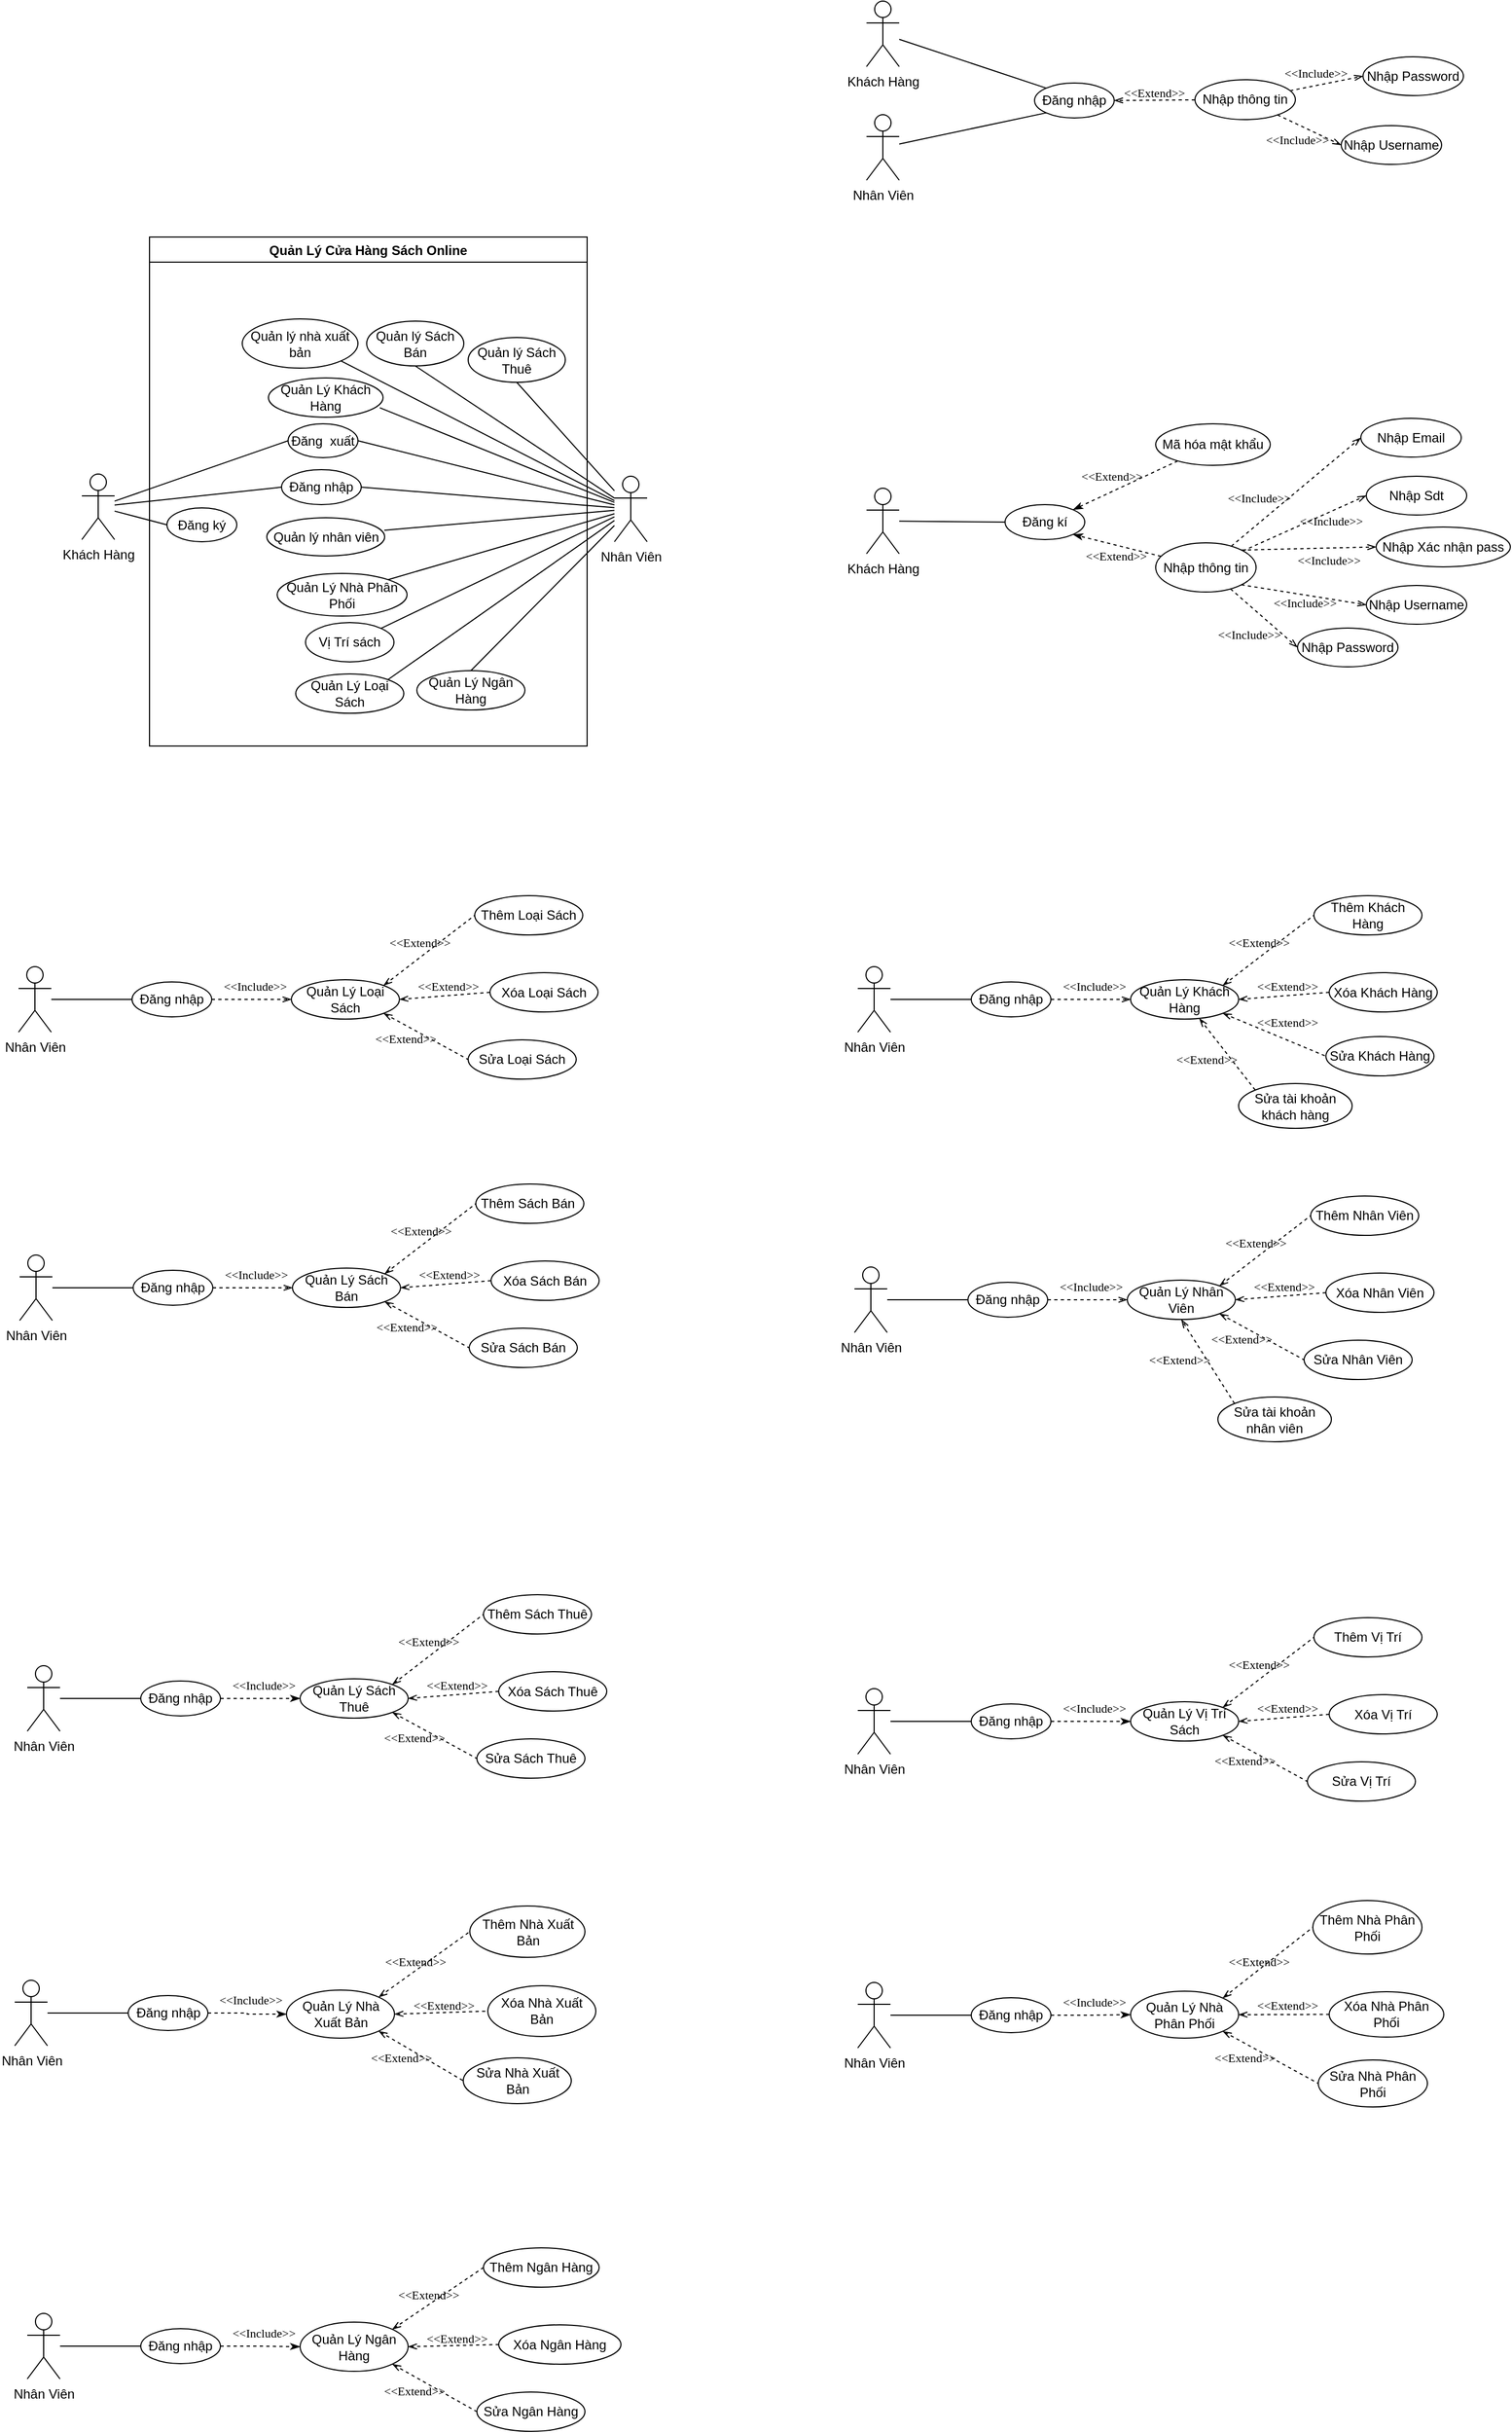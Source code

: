 <mxfile version="20.2.3" type="device" pages="2"><diagram id="pj2DLtNuoUc6ZInkRS3M" name="Page-1"><mxGraphModel dx="6920" dy="5373" grid="0" gridSize="10" guides="1" tooltips="1" connect="1" arrows="1" fold="1" page="1" pageScale="1" pageWidth="850" pageHeight="1100" math="0" shadow="0"><root><mxCell id="0"/><mxCell id="1" parent="0"/><mxCell id="g4E68X-8lWBIiDZJ5IXQ-5" style="rounded=0;orthogonalLoop=1;jettySize=auto;html=1;entryX=0;entryY=0.5;entryDx=0;entryDy=0;endArrow=none;endFill=0;" parent="1" source="g4E68X-8lWBIiDZJ5IXQ-1" target="g4E68X-8lWBIiDZJ5IXQ-4" edge="1"><mxGeometry relative="1" as="geometry"/></mxCell><mxCell id="g4E68X-8lWBIiDZJ5IXQ-6" style="edgeStyle=none;rounded=0;orthogonalLoop=1;jettySize=auto;html=1;entryX=0;entryY=0.5;entryDx=0;entryDy=0;endArrow=none;endFill=0;" parent="1" source="g4E68X-8lWBIiDZJ5IXQ-1" target="g4E68X-8lWBIiDZJ5IXQ-3" edge="1"><mxGeometry relative="1" as="geometry"/></mxCell><mxCell id="UDpis0yodbCqyvZb3aR_-10" style="edgeStyle=none;rounded=0;orthogonalLoop=1;jettySize=auto;html=1;entryX=0;entryY=0.5;entryDx=0;entryDy=0;startArrow=none;startFill=0;endArrow=none;endFill=0;" parent="1" source="g4E68X-8lWBIiDZJ5IXQ-1" target="UDpis0yodbCqyvZb3aR_-9" edge="1"><mxGeometry relative="1" as="geometry"/></mxCell><mxCell id="g4E68X-8lWBIiDZJ5IXQ-1" value="Khách Hàng" style="shape=umlActor;verticalLabelPosition=bottom;verticalAlign=top;html=1;outlineConnect=0;" parent="1" vertex="1"><mxGeometry x="205" y="255" width="30" height="60" as="geometry"/></mxCell><mxCell id="g4E68X-8lWBIiDZJ5IXQ-8" style="edgeStyle=none;rounded=0;orthogonalLoop=1;jettySize=auto;html=1;entryX=1;entryY=0.5;entryDx=0;entryDy=0;endArrow=none;endFill=0;" parent="1" source="g4E68X-8lWBIiDZJ5IXQ-2" target="g4E68X-8lWBIiDZJ5IXQ-4" edge="1"><mxGeometry relative="1" as="geometry"/></mxCell><mxCell id="g4E68X-8lWBIiDZJ5IXQ-13" style="edgeStyle=none;rounded=0;orthogonalLoop=1;jettySize=auto;html=1;entryX=1;entryY=1;entryDx=0;entryDy=0;endArrow=none;endFill=0;" parent="1" source="g4E68X-8lWBIiDZJ5IXQ-2" target="g4E68X-8lWBIiDZJ5IXQ-9" edge="1"><mxGeometry relative="1" as="geometry"/></mxCell><mxCell id="g4E68X-8lWBIiDZJ5IXQ-14" style="edgeStyle=none;rounded=0;orthogonalLoop=1;jettySize=auto;html=1;entryX=0.972;entryY=0.759;entryDx=0;entryDy=0;entryPerimeter=0;endArrow=none;endFill=0;" parent="1" source="g4E68X-8lWBIiDZJ5IXQ-2" target="g4E68X-8lWBIiDZJ5IXQ-11" edge="1"><mxGeometry relative="1" as="geometry"/></mxCell><mxCell id="g4E68X-8lWBIiDZJ5IXQ-15" style="edgeStyle=none;rounded=0;orthogonalLoop=1;jettySize=auto;html=1;entryX=0.997;entryY=0.327;entryDx=0;entryDy=0;entryPerimeter=0;endArrow=none;endFill=0;" parent="1" source="g4E68X-8lWBIiDZJ5IXQ-2" target="g4E68X-8lWBIiDZJ5IXQ-12" edge="1"><mxGeometry relative="1" as="geometry"/></mxCell><mxCell id="g4E68X-8lWBIiDZJ5IXQ-16" style="edgeStyle=none;rounded=0;orthogonalLoop=1;jettySize=auto;html=1;entryX=1;entryY=0;entryDx=0;entryDy=0;endArrow=none;endFill=0;" parent="1" source="g4E68X-8lWBIiDZJ5IXQ-2" target="g4E68X-8lWBIiDZJ5IXQ-10" edge="1"><mxGeometry relative="1" as="geometry"/></mxCell><mxCell id="g4E68X-8lWBIiDZJ5IXQ-18" style="edgeStyle=none;rounded=0;orthogonalLoop=1;jettySize=auto;html=1;entryX=0.5;entryY=1;entryDx=0;entryDy=0;endArrow=none;endFill=0;" parent="1" source="g4E68X-8lWBIiDZJ5IXQ-2" target="g4E68X-8lWBIiDZJ5IXQ-17" edge="1"><mxGeometry relative="1" as="geometry"/></mxCell><mxCell id="g4E68X-8lWBIiDZJ5IXQ-25" style="edgeStyle=none;rounded=0;orthogonalLoop=1;jettySize=auto;html=1;entryX=0.5;entryY=1;entryDx=0;entryDy=0;endArrow=none;endFill=0;" parent="1" source="g4E68X-8lWBIiDZJ5IXQ-2" target="g4E68X-8lWBIiDZJ5IXQ-24" edge="1"><mxGeometry relative="1" as="geometry"/></mxCell><mxCell id="g4E68X-8lWBIiDZJ5IXQ-27" style="edgeStyle=none;rounded=0;orthogonalLoop=1;jettySize=auto;html=1;entryX=1;entryY=0;entryDx=0;entryDy=0;endArrow=none;endFill=0;" parent="1" source="g4E68X-8lWBIiDZJ5IXQ-2" target="g4E68X-8lWBIiDZJ5IXQ-26" edge="1"><mxGeometry relative="1" as="geometry"/></mxCell><mxCell id="g4E68X-8lWBIiDZJ5IXQ-29" style="edgeStyle=none;rounded=0;orthogonalLoop=1;jettySize=auto;html=1;entryX=1;entryY=0;entryDx=0;entryDy=0;endArrow=none;endFill=0;" parent="1" source="g4E68X-8lWBIiDZJ5IXQ-2" target="g4E68X-8lWBIiDZJ5IXQ-28" edge="1"><mxGeometry relative="1" as="geometry"/></mxCell><mxCell id="g4E68X-8lWBIiDZJ5IXQ-31" style="edgeStyle=none;rounded=0;orthogonalLoop=1;jettySize=auto;html=1;entryX=0.5;entryY=0;entryDx=0;entryDy=0;endArrow=none;endFill=0;" parent="1" source="g4E68X-8lWBIiDZJ5IXQ-2" target="g4E68X-8lWBIiDZJ5IXQ-30" edge="1"><mxGeometry relative="1" as="geometry"/></mxCell><mxCell id="UDpis0yodbCqyvZb3aR_-11" style="edgeStyle=none;rounded=0;orthogonalLoop=1;jettySize=auto;html=1;entryX=1;entryY=0.5;entryDx=0;entryDy=0;startArrow=none;startFill=0;endArrow=none;endFill=0;" parent="1" source="g4E68X-8lWBIiDZJ5IXQ-2" target="UDpis0yodbCqyvZb3aR_-9" edge="1"><mxGeometry relative="1" as="geometry"/></mxCell><mxCell id="g4E68X-8lWBIiDZJ5IXQ-2" value="Nhân Viên" style="shape=umlActor;verticalLabelPosition=bottom;verticalAlign=top;html=1;outlineConnect=0;" parent="1" vertex="1"><mxGeometry x="693" y="257" width="30" height="60" as="geometry"/></mxCell><mxCell id="g4E68X-8lWBIiDZJ5IXQ-3" value="Đăng ký" style="ellipse;whiteSpace=wrap;html=1;" parent="1" vertex="1"><mxGeometry x="283" y="286" width="64" height="31" as="geometry"/></mxCell><mxCell id="g4E68X-8lWBIiDZJ5IXQ-17" value="Quản lý Sách Bán" style="ellipse;whiteSpace=wrap;html=1;" parent="1" vertex="1"><mxGeometry x="466" y="115" width="89" height="41" as="geometry"/></mxCell><mxCell id="g4E68X-8lWBIiDZJ5IXQ-24" value="Quản lý Sách Thuê" style="ellipse;whiteSpace=wrap;html=1;" parent="1" vertex="1"><mxGeometry x="559" y="130" width="89" height="41" as="geometry"/></mxCell><mxCell id="g4E68X-8lWBIiDZJ5IXQ-30" value="Quản Lý Ngân Hàng" style="ellipse;whiteSpace=wrap;html=1;" parent="1" vertex="1"><mxGeometry x="512" y="435" width="99" height="36" as="geometry"/></mxCell><mxCell id="g4E68X-8lWBIiDZJ5IXQ-32" value="Quản Lý Cửa Hàng Sách Online" style="swimlane;" parent="1" vertex="1"><mxGeometry x="267" y="38" width="401" height="466" as="geometry"><mxRectangle x="267" y="38" width="216" height="26" as="alternateBounds"/></mxGeometry></mxCell><mxCell id="UDpis0yodbCqyvZb3aR_-9" value="Đăng&amp;nbsp; xuất" style="ellipse;whiteSpace=wrap;html=1;" parent="g4E68X-8lWBIiDZJ5IXQ-32" vertex="1"><mxGeometry x="127" y="171" width="64" height="31" as="geometry"/></mxCell><mxCell id="g4E68X-8lWBIiDZJ5IXQ-9" value="Quản lý nhà xuất bản" style="ellipse;whiteSpace=wrap;html=1;" parent="g4E68X-8lWBIiDZJ5IXQ-32" vertex="1"><mxGeometry x="85" y="75" width="106" height="45" as="geometry"/></mxCell><mxCell id="g4E68X-8lWBIiDZJ5IXQ-11" value="Quản Lý Khách Hàng" style="ellipse;whiteSpace=wrap;html=1;" parent="g4E68X-8lWBIiDZJ5IXQ-32" vertex="1"><mxGeometry x="109" y="129" width="105" height="36" as="geometry"/></mxCell><mxCell id="g4E68X-8lWBIiDZJ5IXQ-4" value="Đăng nhập" style="ellipse;whiteSpace=wrap;html=1;" parent="g4E68X-8lWBIiDZJ5IXQ-32" vertex="1"><mxGeometry x="121" y="213" width="73" height="32" as="geometry"/></mxCell><mxCell id="g4E68X-8lWBIiDZJ5IXQ-12" value="Quản lý nhân viên" style="ellipse;whiteSpace=wrap;html=1;" parent="g4E68X-8lWBIiDZJ5IXQ-32" vertex="1"><mxGeometry x="107.5" y="257" width="108" height="35" as="geometry"/></mxCell><mxCell id="g4E68X-8lWBIiDZJ5IXQ-26" value="Vị Trí sách" style="ellipse;whiteSpace=wrap;html=1;" parent="g4E68X-8lWBIiDZJ5IXQ-32" vertex="1"><mxGeometry x="143" y="353" width="81" height="36" as="geometry"/></mxCell><mxCell id="g4E68X-8lWBIiDZJ5IXQ-28" value="Quản Lý Loại Sách" style="ellipse;whiteSpace=wrap;html=1;" parent="g4E68X-8lWBIiDZJ5IXQ-32" vertex="1"><mxGeometry x="134" y="400" width="99" height="36" as="geometry"/></mxCell><mxCell id="g4E68X-8lWBIiDZJ5IXQ-10" value="Quản Lý Nhà Phân Phối" style="ellipse;whiteSpace=wrap;html=1;" parent="g4E68X-8lWBIiDZJ5IXQ-32" vertex="1"><mxGeometry x="117" y="308" width="119" height="39" as="geometry"/></mxCell><mxCell id="0LsWh2oT-FfJO7XjPu6h-5" style="edgeStyle=orthogonalEdgeStyle;rounded=0;orthogonalLoop=1;jettySize=auto;html=1;entryX=0;entryY=0.5;entryDx=0;entryDy=0;endArrow=none;endFill=0;" parent="1" source="g4E68X-8lWBIiDZJ5IXQ-33" target="0LsWh2oT-FfJO7XjPu6h-3" edge="1"><mxGeometry relative="1" as="geometry"/></mxCell><mxCell id="g4E68X-8lWBIiDZJ5IXQ-33" value="Nhân Viên" style="shape=umlActor;verticalLabelPosition=bottom;verticalAlign=top;html=1;outlineConnect=0;" parent="1" vertex="1"><mxGeometry x="147" y="706" width="30" height="60" as="geometry"/></mxCell><mxCell id="0LsWh2oT-FfJO7XjPu6h-11" style="rounded=0;orthogonalLoop=1;jettySize=auto;html=1;entryX=0;entryY=0.5;entryDx=0;entryDy=0;endArrow=none;endFill=0;exitX=1;exitY=0;exitDx=0;exitDy=0;dashed=1;startArrow=openThin;startFill=0;" parent="1" source="0LsWh2oT-FfJO7XjPu6h-1" target="0LsWh2oT-FfJO7XjPu6h-9" edge="1"><mxGeometry relative="1" as="geometry"/></mxCell><mxCell id="0LsWh2oT-FfJO7XjPu6h-13" style="edgeStyle=none;rounded=0;orthogonalLoop=1;jettySize=auto;html=1;exitX=1;exitY=0.5;exitDx=0;exitDy=0;entryX=0;entryY=0.5;entryDx=0;entryDy=0;endArrow=none;endFill=0;dashed=1;startArrow=openThin;startFill=0;" parent="1" source="0LsWh2oT-FfJO7XjPu6h-1" target="0LsWh2oT-FfJO7XjPu6h-8" edge="1"><mxGeometry relative="1" as="geometry"/></mxCell><mxCell id="0LsWh2oT-FfJO7XjPu6h-14" style="edgeStyle=none;rounded=0;orthogonalLoop=1;jettySize=auto;html=1;exitX=1;exitY=1;exitDx=0;exitDy=0;entryX=0;entryY=0.5;entryDx=0;entryDy=0;endArrow=none;endFill=0;dashed=1;startArrow=openThin;startFill=0;" parent="1" source="0LsWh2oT-FfJO7XjPu6h-1" target="0LsWh2oT-FfJO7XjPu6h-7" edge="1"><mxGeometry relative="1" as="geometry"/></mxCell><mxCell id="0LsWh2oT-FfJO7XjPu6h-1" value="Quản Lý Loại Sách" style="ellipse;whiteSpace=wrap;html=1;" parent="1" vertex="1"><mxGeometry x="397" y="718" width="99" height="36" as="geometry"/></mxCell><mxCell id="0LsWh2oT-FfJO7XjPu6h-6" style="edgeStyle=orthogonalEdgeStyle;rounded=0;orthogonalLoop=1;jettySize=auto;html=1;entryX=0;entryY=0.5;entryDx=0;entryDy=0;endArrow=openThin;endFill=0;dashed=1;startArrow=none;startFill=0;" parent="1" source="0LsWh2oT-FfJO7XjPu6h-3" target="0LsWh2oT-FfJO7XjPu6h-1" edge="1"><mxGeometry relative="1" as="geometry"/></mxCell><mxCell id="0LsWh2oT-FfJO7XjPu6h-3" value="Đăng nhập" style="ellipse;whiteSpace=wrap;html=1;" parent="1" vertex="1"><mxGeometry x="251" y="720" width="73" height="32" as="geometry"/></mxCell><mxCell id="0LsWh2oT-FfJO7XjPu6h-7" value="Sửa Loại Sách" style="ellipse;whiteSpace=wrap;html=1;" parent="1" vertex="1"><mxGeometry x="559" y="773" width="99" height="36" as="geometry"/></mxCell><mxCell id="0LsWh2oT-FfJO7XjPu6h-8" value="Xóa Loại Sách" style="ellipse;whiteSpace=wrap;html=1;" parent="1" vertex="1"><mxGeometry x="579" y="711.5" width="99" height="36" as="geometry"/></mxCell><mxCell id="0LsWh2oT-FfJO7XjPu6h-9" value="Thêm Loại Sách" style="ellipse;whiteSpace=wrap;html=1;" parent="1" vertex="1"><mxGeometry x="565" y="641" width="99" height="36" as="geometry"/></mxCell><mxCell id="0LsWh2oT-FfJO7XjPu6h-10" style="edgeStyle=orthogonalEdgeStyle;rounded=0;orthogonalLoop=1;jettySize=auto;html=1;exitX=0.5;exitY=1;exitDx=0;exitDy=0;endArrow=none;endFill=0;" parent="1" source="0LsWh2oT-FfJO7XjPu6h-8" target="0LsWh2oT-FfJO7XjPu6h-8" edge="1"><mxGeometry relative="1" as="geometry"/></mxCell><mxCell id="0LsWh2oT-FfJO7XjPu6h-12" style="edgeStyle=none;rounded=0;orthogonalLoop=1;jettySize=auto;html=1;exitX=0;exitY=0.5;exitDx=0;exitDy=0;endArrow=none;endFill=0;" parent="1" source="0LsWh2oT-FfJO7XjPu6h-8" target="0LsWh2oT-FfJO7XjPu6h-8" edge="1"><mxGeometry relative="1" as="geometry"/></mxCell><mxCell id="0LsWh2oT-FfJO7XjPu6h-15" value="&amp;lt;&amp;lt;Include&amp;gt;&amp;gt;" style="text;html=1;strokeColor=none;fillColor=none;align=center;verticalAlign=middle;whiteSpace=wrap;rounded=0;fontFamily=Times New Roman;fontSize=11;" parent="1" vertex="1"><mxGeometry x="334.5" y="714" width="58" height="19" as="geometry"/></mxCell><mxCell id="0LsWh2oT-FfJO7XjPu6h-16" value="&amp;lt;&amp;lt;Extend&amp;gt;&amp;gt;" style="text;html=1;strokeColor=none;fillColor=none;align=center;verticalAlign=middle;whiteSpace=wrap;rounded=0;fontFamily=Times New Roman;fontSize=11;" parent="1" vertex="1"><mxGeometry x="486" y="674" width="58" height="19" as="geometry"/></mxCell><mxCell id="0LsWh2oT-FfJO7XjPu6h-18" value="&amp;lt;&amp;lt;Extend&amp;gt;&amp;gt;" style="text;html=1;strokeColor=none;fillColor=none;align=center;verticalAlign=middle;whiteSpace=wrap;rounded=0;fontFamily=Times New Roman;fontSize=11;" parent="1" vertex="1"><mxGeometry x="473" y="762" width="58" height="19" as="geometry"/></mxCell><mxCell id="0LsWh2oT-FfJO7XjPu6h-19" value="&amp;lt;&amp;lt;Extend&amp;gt;&amp;gt;" style="text;html=1;strokeColor=none;fillColor=none;align=center;verticalAlign=middle;whiteSpace=wrap;rounded=0;fontFamily=Times New Roman;fontSize=11;" parent="1" vertex="1"><mxGeometry x="512" y="714" width="58" height="19" as="geometry"/></mxCell><mxCell id="0LsWh2oT-FfJO7XjPu6h-20" style="edgeStyle=orthogonalEdgeStyle;rounded=0;orthogonalLoop=1;jettySize=auto;html=1;entryX=0;entryY=0.5;entryDx=0;entryDy=0;endArrow=none;endFill=0;" parent="1" source="0LsWh2oT-FfJO7XjPu6h-21" target="0LsWh2oT-FfJO7XjPu6h-27" edge="1"><mxGeometry relative="1" as="geometry"/></mxCell><mxCell id="0LsWh2oT-FfJO7XjPu6h-21" value="Nhân Viên" style="shape=umlActor;verticalLabelPosition=bottom;verticalAlign=top;html=1;outlineConnect=0;" parent="1" vertex="1"><mxGeometry x="148" y="970" width="30" height="60" as="geometry"/></mxCell><mxCell id="0LsWh2oT-FfJO7XjPu6h-22" style="rounded=0;orthogonalLoop=1;jettySize=auto;html=1;entryX=0;entryY=0.5;entryDx=0;entryDy=0;endArrow=none;endFill=0;exitX=1;exitY=0;exitDx=0;exitDy=0;dashed=1;startArrow=openThin;startFill=0;" parent="1" source="0LsWh2oT-FfJO7XjPu6h-25" target="0LsWh2oT-FfJO7XjPu6h-30" edge="1"><mxGeometry relative="1" as="geometry"/></mxCell><mxCell id="0LsWh2oT-FfJO7XjPu6h-23" style="edgeStyle=none;rounded=0;orthogonalLoop=1;jettySize=auto;html=1;exitX=1;exitY=0.5;exitDx=0;exitDy=0;entryX=0;entryY=0.5;entryDx=0;entryDy=0;endArrow=none;endFill=0;dashed=1;startArrow=openThin;startFill=0;" parent="1" source="0LsWh2oT-FfJO7XjPu6h-25" target="0LsWh2oT-FfJO7XjPu6h-29" edge="1"><mxGeometry relative="1" as="geometry"/></mxCell><mxCell id="0LsWh2oT-FfJO7XjPu6h-24" style="edgeStyle=none;rounded=0;orthogonalLoop=1;jettySize=auto;html=1;exitX=1;exitY=1;exitDx=0;exitDy=0;entryX=0;entryY=0.5;entryDx=0;entryDy=0;endArrow=none;endFill=0;dashed=1;startArrow=openThin;startFill=0;" parent="1" source="0LsWh2oT-FfJO7XjPu6h-25" target="0LsWh2oT-FfJO7XjPu6h-28" edge="1"><mxGeometry relative="1" as="geometry"/></mxCell><mxCell id="0LsWh2oT-FfJO7XjPu6h-25" value="Quản Lý Sách Bán" style="ellipse;whiteSpace=wrap;html=1;" parent="1" vertex="1"><mxGeometry x="398" y="982" width="99" height="36" as="geometry"/></mxCell><mxCell id="0LsWh2oT-FfJO7XjPu6h-26" style="edgeStyle=orthogonalEdgeStyle;rounded=0;orthogonalLoop=1;jettySize=auto;html=1;entryX=0;entryY=0.5;entryDx=0;entryDy=0;endArrow=openThin;endFill=0;dashed=1;startArrow=none;startFill=0;" parent="1" source="0LsWh2oT-FfJO7XjPu6h-27" target="0LsWh2oT-FfJO7XjPu6h-25" edge="1"><mxGeometry relative="1" as="geometry"/></mxCell><mxCell id="0LsWh2oT-FfJO7XjPu6h-27" value="Đăng nhập" style="ellipse;whiteSpace=wrap;html=1;" parent="1" vertex="1"><mxGeometry x="252" y="984" width="73" height="32" as="geometry"/></mxCell><mxCell id="0LsWh2oT-FfJO7XjPu6h-28" value="Sửa Sách Bán" style="ellipse;whiteSpace=wrap;html=1;" parent="1" vertex="1"><mxGeometry x="560" y="1037" width="99" height="36" as="geometry"/></mxCell><mxCell id="0LsWh2oT-FfJO7XjPu6h-29" value="Xóa Sách Bán" style="ellipse;whiteSpace=wrap;html=1;" parent="1" vertex="1"><mxGeometry x="580" y="975.5" width="99" height="36" as="geometry"/></mxCell><mxCell id="0LsWh2oT-FfJO7XjPu6h-30" value="Thêm Sách Bán&amp;nbsp;" style="ellipse;whiteSpace=wrap;html=1;" parent="1" vertex="1"><mxGeometry x="566" y="905" width="99" height="36" as="geometry"/></mxCell><mxCell id="0LsWh2oT-FfJO7XjPu6h-31" style="edgeStyle=orthogonalEdgeStyle;rounded=0;orthogonalLoop=1;jettySize=auto;html=1;exitX=0.5;exitY=1;exitDx=0;exitDy=0;endArrow=none;endFill=0;" parent="1" source="0LsWh2oT-FfJO7XjPu6h-29" target="0LsWh2oT-FfJO7XjPu6h-29" edge="1"><mxGeometry relative="1" as="geometry"/></mxCell><mxCell id="0LsWh2oT-FfJO7XjPu6h-32" style="edgeStyle=none;rounded=0;orthogonalLoop=1;jettySize=auto;html=1;exitX=0;exitY=0.5;exitDx=0;exitDy=0;endArrow=none;endFill=0;" parent="1" source="0LsWh2oT-FfJO7XjPu6h-29" target="0LsWh2oT-FfJO7XjPu6h-29" edge="1"><mxGeometry relative="1" as="geometry"/></mxCell><mxCell id="0LsWh2oT-FfJO7XjPu6h-33" value="&amp;lt;&amp;lt;Include&amp;gt;&amp;gt;" style="text;html=1;strokeColor=none;fillColor=none;align=center;verticalAlign=middle;whiteSpace=wrap;rounded=0;fontFamily=Times New Roman;fontSize=11;" parent="1" vertex="1"><mxGeometry x="335.5" y="978" width="58" height="19" as="geometry"/></mxCell><mxCell id="0LsWh2oT-FfJO7XjPu6h-34" value="&amp;lt;&amp;lt;Extend&amp;gt;&amp;gt;" style="text;html=1;strokeColor=none;fillColor=none;align=center;verticalAlign=middle;whiteSpace=wrap;rounded=0;fontFamily=Times New Roman;fontSize=11;" parent="1" vertex="1"><mxGeometry x="487" y="938" width="58" height="19" as="geometry"/></mxCell><mxCell id="0LsWh2oT-FfJO7XjPu6h-35" value="&amp;lt;&amp;lt;Extend&amp;gt;&amp;gt;" style="text;html=1;strokeColor=none;fillColor=none;align=center;verticalAlign=middle;whiteSpace=wrap;rounded=0;fontFamily=Times New Roman;fontSize=11;" parent="1" vertex="1"><mxGeometry x="474" y="1026" width="58" height="19" as="geometry"/></mxCell><mxCell id="0LsWh2oT-FfJO7XjPu6h-36" value="&amp;lt;&amp;lt;Extend&amp;gt;&amp;gt;" style="text;html=1;strokeColor=none;fillColor=none;align=center;verticalAlign=middle;whiteSpace=wrap;rounded=0;fontFamily=Times New Roman;fontSize=11;" parent="1" vertex="1"><mxGeometry x="513" y="978" width="58" height="19" as="geometry"/></mxCell><mxCell id="0LsWh2oT-FfJO7XjPu6h-37" style="edgeStyle=orthogonalEdgeStyle;rounded=0;orthogonalLoop=1;jettySize=auto;html=1;entryX=0;entryY=0.5;entryDx=0;entryDy=0;endArrow=none;endFill=0;" parent="1" source="0LsWh2oT-FfJO7XjPu6h-38" target="0LsWh2oT-FfJO7XjPu6h-44" edge="1"><mxGeometry relative="1" as="geometry"/></mxCell><mxCell id="0LsWh2oT-FfJO7XjPu6h-38" value="Nhân Viên" style="shape=umlActor;verticalLabelPosition=bottom;verticalAlign=top;html=1;outlineConnect=0;" parent="1" vertex="1"><mxGeometry x="916" y="706" width="30" height="60" as="geometry"/></mxCell><mxCell id="0LsWh2oT-FfJO7XjPu6h-39" style="rounded=0;orthogonalLoop=1;jettySize=auto;html=1;entryX=0;entryY=0.5;entryDx=0;entryDy=0;endArrow=none;endFill=0;exitX=1;exitY=0;exitDx=0;exitDy=0;dashed=1;startArrow=openThin;startFill=0;" parent="1" source="0LsWh2oT-FfJO7XjPu6h-42" target="0LsWh2oT-FfJO7XjPu6h-47" edge="1"><mxGeometry relative="1" as="geometry"/></mxCell><mxCell id="0LsWh2oT-FfJO7XjPu6h-40" style="edgeStyle=none;rounded=0;orthogonalLoop=1;jettySize=auto;html=1;exitX=1;exitY=0.5;exitDx=0;exitDy=0;entryX=0;entryY=0.5;entryDx=0;entryDy=0;endArrow=none;endFill=0;dashed=1;startArrow=openThin;startFill=0;" parent="1" source="0LsWh2oT-FfJO7XjPu6h-42" target="0LsWh2oT-FfJO7XjPu6h-46" edge="1"><mxGeometry relative="1" as="geometry"/></mxCell><mxCell id="0LsWh2oT-FfJO7XjPu6h-41" style="edgeStyle=none;rounded=0;orthogonalLoop=1;jettySize=auto;html=1;exitX=1;exitY=1;exitDx=0;exitDy=0;entryX=0;entryY=0.5;entryDx=0;entryDy=0;endArrow=none;endFill=0;dashed=1;startArrow=openThin;startFill=0;" parent="1" source="0LsWh2oT-FfJO7XjPu6h-42" target="0LsWh2oT-FfJO7XjPu6h-45" edge="1"><mxGeometry relative="1" as="geometry"/></mxCell><mxCell id="UDpis0yodbCqyvZb3aR_-2" style="rounded=0;orthogonalLoop=1;jettySize=auto;html=1;entryX=0;entryY=0;entryDx=0;entryDy=0;dashed=1;startArrow=openThin;startFill=0;endArrow=none;endFill=0;" parent="1" source="0LsWh2oT-FfJO7XjPu6h-42" target="UDpis0yodbCqyvZb3aR_-1" edge="1"><mxGeometry relative="1" as="geometry"/></mxCell><mxCell id="0LsWh2oT-FfJO7XjPu6h-42" value="Quản Lý Khách Hàng" style="ellipse;whiteSpace=wrap;html=1;" parent="1" vertex="1"><mxGeometry x="1166" y="718" width="99" height="36" as="geometry"/></mxCell><mxCell id="0LsWh2oT-FfJO7XjPu6h-43" style="edgeStyle=orthogonalEdgeStyle;rounded=0;orthogonalLoop=1;jettySize=auto;html=1;entryX=0;entryY=0.5;entryDx=0;entryDy=0;endArrow=openThin;endFill=0;dashed=1;startArrow=none;startFill=0;" parent="1" source="0LsWh2oT-FfJO7XjPu6h-44" target="0LsWh2oT-FfJO7XjPu6h-42" edge="1"><mxGeometry relative="1" as="geometry"/></mxCell><mxCell id="0LsWh2oT-FfJO7XjPu6h-44" value="Đăng nhập" style="ellipse;whiteSpace=wrap;html=1;" parent="1" vertex="1"><mxGeometry x="1020" y="720" width="73" height="32" as="geometry"/></mxCell><mxCell id="0LsWh2oT-FfJO7XjPu6h-45" value="Sửa Khách Hàng" style="ellipse;whiteSpace=wrap;html=1;" parent="1" vertex="1"><mxGeometry x="1345" y="770" width="99" height="36" as="geometry"/></mxCell><mxCell id="0LsWh2oT-FfJO7XjPu6h-46" value="Xóa Khách Hàng" style="ellipse;whiteSpace=wrap;html=1;" parent="1" vertex="1"><mxGeometry x="1348" y="711.5" width="99" height="36" as="geometry"/></mxCell><mxCell id="0LsWh2oT-FfJO7XjPu6h-47" value="Thêm Khách Hàng" style="ellipse;whiteSpace=wrap;html=1;" parent="1" vertex="1"><mxGeometry x="1334" y="641" width="99" height="36" as="geometry"/></mxCell><mxCell id="0LsWh2oT-FfJO7XjPu6h-48" style="edgeStyle=orthogonalEdgeStyle;rounded=0;orthogonalLoop=1;jettySize=auto;html=1;exitX=0.5;exitY=1;exitDx=0;exitDy=0;endArrow=none;endFill=0;" parent="1" source="0LsWh2oT-FfJO7XjPu6h-46" target="0LsWh2oT-FfJO7XjPu6h-46" edge="1"><mxGeometry relative="1" as="geometry"/></mxCell><mxCell id="0LsWh2oT-FfJO7XjPu6h-49" style="edgeStyle=none;rounded=0;orthogonalLoop=1;jettySize=auto;html=1;exitX=0;exitY=0.5;exitDx=0;exitDy=0;endArrow=none;endFill=0;" parent="1" source="0LsWh2oT-FfJO7XjPu6h-46" target="0LsWh2oT-FfJO7XjPu6h-46" edge="1"><mxGeometry relative="1" as="geometry"/></mxCell><mxCell id="0LsWh2oT-FfJO7XjPu6h-50" value="&amp;lt;&amp;lt;Include&amp;gt;&amp;gt;" style="text;html=1;strokeColor=none;fillColor=none;align=center;verticalAlign=middle;whiteSpace=wrap;rounded=0;fontFamily=Times New Roman;fontSize=11;" parent="1" vertex="1"><mxGeometry x="1103.5" y="714" width="58" height="19" as="geometry"/></mxCell><mxCell id="0LsWh2oT-FfJO7XjPu6h-51" value="&amp;lt;&amp;lt;Extend&amp;gt;&amp;gt;" style="text;html=1;strokeColor=none;fillColor=none;align=center;verticalAlign=middle;whiteSpace=wrap;rounded=0;fontFamily=Times New Roman;fontSize=11;" parent="1" vertex="1"><mxGeometry x="1255" y="674" width="58" height="19" as="geometry"/></mxCell><mxCell id="0LsWh2oT-FfJO7XjPu6h-52" value="&amp;lt;&amp;lt;Extend&amp;gt;&amp;gt;" style="text;html=1;strokeColor=none;fillColor=none;align=center;verticalAlign=middle;whiteSpace=wrap;rounded=0;fontFamily=Times New Roman;fontSize=11;" parent="1" vertex="1"><mxGeometry x="1281" y="747" width="58" height="19" as="geometry"/></mxCell><mxCell id="0LsWh2oT-FfJO7XjPu6h-53" value="&amp;lt;&amp;lt;Extend&amp;gt;&amp;gt;" style="text;html=1;strokeColor=none;fillColor=none;align=center;verticalAlign=middle;whiteSpace=wrap;rounded=0;fontFamily=Times New Roman;fontSize=11;" parent="1" vertex="1"><mxGeometry x="1281" y="714" width="58" height="19" as="geometry"/></mxCell><mxCell id="0LsWh2oT-FfJO7XjPu6h-54" style="edgeStyle=orthogonalEdgeStyle;rounded=0;orthogonalLoop=1;jettySize=auto;html=1;entryX=0;entryY=0.5;entryDx=0;entryDy=0;endArrow=none;endFill=0;" parent="1" source="0LsWh2oT-FfJO7XjPu6h-55" target="0LsWh2oT-FfJO7XjPu6h-61" edge="1"><mxGeometry relative="1" as="geometry"/></mxCell><mxCell id="0LsWh2oT-FfJO7XjPu6h-55" value="Nhân Viên" style="shape=umlActor;verticalLabelPosition=bottom;verticalAlign=top;html=1;outlineConnect=0;" parent="1" vertex="1"><mxGeometry x="913" y="981" width="30" height="60" as="geometry"/></mxCell><mxCell id="0LsWh2oT-FfJO7XjPu6h-56" style="rounded=0;orthogonalLoop=1;jettySize=auto;html=1;entryX=0;entryY=0.5;entryDx=0;entryDy=0;endArrow=none;endFill=0;exitX=1;exitY=0;exitDx=0;exitDy=0;dashed=1;startArrow=openThin;startFill=0;" parent="1" source="0LsWh2oT-FfJO7XjPu6h-59" target="0LsWh2oT-FfJO7XjPu6h-64" edge="1"><mxGeometry relative="1" as="geometry"/></mxCell><mxCell id="0LsWh2oT-FfJO7XjPu6h-57" style="edgeStyle=none;rounded=0;orthogonalLoop=1;jettySize=auto;html=1;exitX=1;exitY=0.5;exitDx=0;exitDy=0;entryX=0;entryY=0.5;entryDx=0;entryDy=0;endArrow=none;endFill=0;dashed=1;startArrow=openThin;startFill=0;" parent="1" source="0LsWh2oT-FfJO7XjPu6h-59" target="0LsWh2oT-FfJO7XjPu6h-63" edge="1"><mxGeometry relative="1" as="geometry"/></mxCell><mxCell id="0LsWh2oT-FfJO7XjPu6h-58" style="edgeStyle=none;rounded=0;orthogonalLoop=1;jettySize=auto;html=1;exitX=1;exitY=1;exitDx=0;exitDy=0;entryX=0;entryY=0.5;entryDx=0;entryDy=0;endArrow=none;endFill=0;dashed=1;startArrow=openThin;startFill=0;" parent="1" source="0LsWh2oT-FfJO7XjPu6h-59" target="0LsWh2oT-FfJO7XjPu6h-62" edge="1"><mxGeometry relative="1" as="geometry"/></mxCell><mxCell id="0LsWh2oT-FfJO7XjPu6h-59" value="Quản Lý Nhân Viên" style="ellipse;whiteSpace=wrap;html=1;" parent="1" vertex="1"><mxGeometry x="1163" y="993" width="99" height="36" as="geometry"/></mxCell><mxCell id="0LsWh2oT-FfJO7XjPu6h-60" style="edgeStyle=orthogonalEdgeStyle;rounded=0;orthogonalLoop=1;jettySize=auto;html=1;entryX=0;entryY=0.5;entryDx=0;entryDy=0;endArrow=openThin;endFill=0;dashed=1;startArrow=none;startFill=0;" parent="1" source="0LsWh2oT-FfJO7XjPu6h-61" target="0LsWh2oT-FfJO7XjPu6h-59" edge="1"><mxGeometry relative="1" as="geometry"/></mxCell><mxCell id="0LsWh2oT-FfJO7XjPu6h-61" value="Đăng nhập" style="ellipse;whiteSpace=wrap;html=1;" parent="1" vertex="1"><mxGeometry x="1017" y="995" width="73" height="32" as="geometry"/></mxCell><mxCell id="0LsWh2oT-FfJO7XjPu6h-62" value="Sửa Nhân Viên" style="ellipse;whiteSpace=wrap;html=1;" parent="1" vertex="1"><mxGeometry x="1325" y="1048" width="99" height="36" as="geometry"/></mxCell><mxCell id="0LsWh2oT-FfJO7XjPu6h-63" value="Xóa Nhân Viên" style="ellipse;whiteSpace=wrap;html=1;" parent="1" vertex="1"><mxGeometry x="1345" y="986.5" width="99" height="36" as="geometry"/></mxCell><mxCell id="0LsWh2oT-FfJO7XjPu6h-64" value="Thêm Nhân Viên" style="ellipse;whiteSpace=wrap;html=1;" parent="1" vertex="1"><mxGeometry x="1331" y="916" width="99" height="36" as="geometry"/></mxCell><mxCell id="0LsWh2oT-FfJO7XjPu6h-65" style="edgeStyle=orthogonalEdgeStyle;rounded=0;orthogonalLoop=1;jettySize=auto;html=1;exitX=0.5;exitY=1;exitDx=0;exitDy=0;endArrow=none;endFill=0;" parent="1" source="0LsWh2oT-FfJO7XjPu6h-63" target="0LsWh2oT-FfJO7XjPu6h-63" edge="1"><mxGeometry relative="1" as="geometry"/></mxCell><mxCell id="0LsWh2oT-FfJO7XjPu6h-66" style="edgeStyle=none;rounded=0;orthogonalLoop=1;jettySize=auto;html=1;exitX=0;exitY=0.5;exitDx=0;exitDy=0;endArrow=none;endFill=0;" parent="1" source="0LsWh2oT-FfJO7XjPu6h-63" target="0LsWh2oT-FfJO7XjPu6h-63" edge="1"><mxGeometry relative="1" as="geometry"/></mxCell><mxCell id="0LsWh2oT-FfJO7XjPu6h-67" value="&amp;lt;&amp;lt;Include&amp;gt;&amp;gt;" style="text;html=1;strokeColor=none;fillColor=none;align=center;verticalAlign=middle;whiteSpace=wrap;rounded=0;fontFamily=Times New Roman;fontSize=11;" parent="1" vertex="1"><mxGeometry x="1100.5" y="989" width="58" height="19" as="geometry"/></mxCell><mxCell id="0LsWh2oT-FfJO7XjPu6h-68" value="&amp;lt;&amp;lt;Extend&amp;gt;&amp;gt;" style="text;html=1;strokeColor=none;fillColor=none;align=center;verticalAlign=middle;whiteSpace=wrap;rounded=0;fontFamily=Times New Roman;fontSize=11;" parent="1" vertex="1"><mxGeometry x="1252" y="949" width="58" height="19" as="geometry"/></mxCell><mxCell id="0LsWh2oT-FfJO7XjPu6h-69" value="&amp;lt;&amp;lt;Extend&amp;gt;&amp;gt;" style="text;html=1;strokeColor=none;fillColor=none;align=center;verticalAlign=middle;whiteSpace=wrap;rounded=0;fontFamily=Times New Roman;fontSize=11;" parent="1" vertex="1"><mxGeometry x="1239" y="1037" width="58" height="19" as="geometry"/></mxCell><mxCell id="0LsWh2oT-FfJO7XjPu6h-70" value="&amp;lt;&amp;lt;Extend&amp;gt;&amp;gt;" style="text;html=1;strokeColor=none;fillColor=none;align=center;verticalAlign=middle;whiteSpace=wrap;rounded=0;fontFamily=Times New Roman;fontSize=11;" parent="1" vertex="1"><mxGeometry x="1278" y="989" width="58" height="19" as="geometry"/></mxCell><mxCell id="0LsWh2oT-FfJO7XjPu6h-71" style="edgeStyle=orthogonalEdgeStyle;rounded=0;orthogonalLoop=1;jettySize=auto;html=1;entryX=0;entryY=0.5;entryDx=0;entryDy=0;endArrow=none;endFill=0;" parent="1" source="0LsWh2oT-FfJO7XjPu6h-72" target="0LsWh2oT-FfJO7XjPu6h-78" edge="1"><mxGeometry relative="1" as="geometry"/></mxCell><mxCell id="0LsWh2oT-FfJO7XjPu6h-72" value="Nhân Viên" style="shape=umlActor;verticalLabelPosition=bottom;verticalAlign=top;html=1;outlineConnect=0;" parent="1" vertex="1"><mxGeometry x="916" y="1367" width="30" height="60" as="geometry"/></mxCell><mxCell id="0LsWh2oT-FfJO7XjPu6h-73" style="rounded=0;orthogonalLoop=1;jettySize=auto;html=1;entryX=0;entryY=0.5;entryDx=0;entryDy=0;endArrow=none;endFill=0;exitX=1;exitY=0;exitDx=0;exitDy=0;dashed=1;startArrow=openThin;startFill=0;" parent="1" source="0LsWh2oT-FfJO7XjPu6h-76" target="0LsWh2oT-FfJO7XjPu6h-81" edge="1"><mxGeometry relative="1" as="geometry"/></mxCell><mxCell id="0LsWh2oT-FfJO7XjPu6h-74" style="edgeStyle=none;rounded=0;orthogonalLoop=1;jettySize=auto;html=1;exitX=1;exitY=0.5;exitDx=0;exitDy=0;entryX=0;entryY=0.5;entryDx=0;entryDy=0;endArrow=none;endFill=0;dashed=1;startArrow=openThin;startFill=0;" parent="1" source="0LsWh2oT-FfJO7XjPu6h-76" target="0LsWh2oT-FfJO7XjPu6h-80" edge="1"><mxGeometry relative="1" as="geometry"/></mxCell><mxCell id="0LsWh2oT-FfJO7XjPu6h-75" style="edgeStyle=none;rounded=0;orthogonalLoop=1;jettySize=auto;html=1;exitX=1;exitY=1;exitDx=0;exitDy=0;entryX=0;entryY=0.5;entryDx=0;entryDy=0;endArrow=none;endFill=0;dashed=1;startArrow=openThin;startFill=0;" parent="1" source="0LsWh2oT-FfJO7XjPu6h-76" target="0LsWh2oT-FfJO7XjPu6h-79" edge="1"><mxGeometry relative="1" as="geometry"/></mxCell><mxCell id="0LsWh2oT-FfJO7XjPu6h-76" value="Quản Lý Vị Trí Sách" style="ellipse;whiteSpace=wrap;html=1;" parent="1" vertex="1"><mxGeometry x="1166" y="1379" width="99" height="36" as="geometry"/></mxCell><mxCell id="0LsWh2oT-FfJO7XjPu6h-77" style="edgeStyle=orthogonalEdgeStyle;rounded=0;orthogonalLoop=1;jettySize=auto;html=1;entryX=0;entryY=0.5;entryDx=0;entryDy=0;endArrow=classicThin;endFill=1;dashed=1;startArrow=none;startFill=0;" parent="1" source="0LsWh2oT-FfJO7XjPu6h-78" target="0LsWh2oT-FfJO7XjPu6h-76" edge="1"><mxGeometry relative="1" as="geometry"/></mxCell><mxCell id="0LsWh2oT-FfJO7XjPu6h-78" value="Đăng nhập" style="ellipse;whiteSpace=wrap;html=1;" parent="1" vertex="1"><mxGeometry x="1020" y="1381" width="73" height="32" as="geometry"/></mxCell><mxCell id="0LsWh2oT-FfJO7XjPu6h-79" value="Sửa Vị Trí" style="ellipse;whiteSpace=wrap;html=1;" parent="1" vertex="1"><mxGeometry x="1328" y="1434" width="99" height="36" as="geometry"/></mxCell><mxCell id="0LsWh2oT-FfJO7XjPu6h-80" value="Xóa Vị Trí" style="ellipse;whiteSpace=wrap;html=1;" parent="1" vertex="1"><mxGeometry x="1348" y="1372.5" width="99" height="36" as="geometry"/></mxCell><mxCell id="0LsWh2oT-FfJO7XjPu6h-81" value="Thêm Vị Trí" style="ellipse;whiteSpace=wrap;html=1;" parent="1" vertex="1"><mxGeometry x="1334" y="1302" width="99" height="36" as="geometry"/></mxCell><mxCell id="0LsWh2oT-FfJO7XjPu6h-82" style="edgeStyle=orthogonalEdgeStyle;rounded=0;orthogonalLoop=1;jettySize=auto;html=1;exitX=0.5;exitY=1;exitDx=0;exitDy=0;endArrow=none;endFill=0;" parent="1" source="0LsWh2oT-FfJO7XjPu6h-80" target="0LsWh2oT-FfJO7XjPu6h-80" edge="1"><mxGeometry relative="1" as="geometry"/></mxCell><mxCell id="0LsWh2oT-FfJO7XjPu6h-83" style="edgeStyle=none;rounded=0;orthogonalLoop=1;jettySize=auto;html=1;exitX=0;exitY=0.5;exitDx=0;exitDy=0;endArrow=none;endFill=0;" parent="1" source="0LsWh2oT-FfJO7XjPu6h-80" target="0LsWh2oT-FfJO7XjPu6h-80" edge="1"><mxGeometry relative="1" as="geometry"/></mxCell><mxCell id="0LsWh2oT-FfJO7XjPu6h-84" value="&amp;lt;&amp;lt;Include&amp;gt;&amp;gt;" style="text;html=1;strokeColor=none;fillColor=none;align=center;verticalAlign=middle;whiteSpace=wrap;rounded=0;fontFamily=Times New Roman;fontSize=11;" parent="1" vertex="1"><mxGeometry x="1103.5" y="1375" width="58" height="19" as="geometry"/></mxCell><mxCell id="0LsWh2oT-FfJO7XjPu6h-85" value="&amp;lt;&amp;lt;Extend&amp;gt;&amp;gt;" style="text;html=1;strokeColor=none;fillColor=none;align=center;verticalAlign=middle;whiteSpace=wrap;rounded=0;fontFamily=Times New Roman;fontSize=11;" parent="1" vertex="1"><mxGeometry x="1255" y="1335" width="58" height="19" as="geometry"/></mxCell><mxCell id="0LsWh2oT-FfJO7XjPu6h-86" value="&amp;lt;&amp;lt;Extend&amp;gt;&amp;gt;" style="text;html=1;strokeColor=none;fillColor=none;align=center;verticalAlign=middle;whiteSpace=wrap;rounded=0;fontFamily=Times New Roman;fontSize=11;" parent="1" vertex="1"><mxGeometry x="1242" y="1423" width="58" height="19" as="geometry"/></mxCell><mxCell id="0LsWh2oT-FfJO7XjPu6h-87" value="&amp;lt;&amp;lt;Extend&amp;gt;&amp;gt;" style="text;html=1;strokeColor=none;fillColor=none;align=center;verticalAlign=middle;whiteSpace=wrap;rounded=0;fontFamily=Times New Roman;fontSize=11;" parent="1" vertex="1"><mxGeometry x="1281" y="1375" width="58" height="19" as="geometry"/></mxCell><mxCell id="0LsWh2oT-FfJO7XjPu6h-88" style="edgeStyle=orthogonalEdgeStyle;rounded=0;orthogonalLoop=1;jettySize=auto;html=1;entryX=0;entryY=0.5;entryDx=0;entryDy=0;endArrow=none;endFill=0;" parent="1" source="0LsWh2oT-FfJO7XjPu6h-89" target="0LsWh2oT-FfJO7XjPu6h-95" edge="1"><mxGeometry relative="1" as="geometry"/></mxCell><mxCell id="0LsWh2oT-FfJO7XjPu6h-89" value="Nhân Viên" style="shape=umlActor;verticalLabelPosition=bottom;verticalAlign=top;html=1;outlineConnect=0;" parent="1" vertex="1"><mxGeometry x="155" y="1346" width="30" height="60" as="geometry"/></mxCell><mxCell id="0LsWh2oT-FfJO7XjPu6h-90" style="rounded=0;orthogonalLoop=1;jettySize=auto;html=1;entryX=0;entryY=0.5;entryDx=0;entryDy=0;endArrow=none;endFill=0;exitX=1;exitY=0;exitDx=0;exitDy=0;dashed=1;startArrow=openThin;startFill=0;" parent="1" source="0LsWh2oT-FfJO7XjPu6h-93" target="0LsWh2oT-FfJO7XjPu6h-98" edge="1"><mxGeometry relative="1" as="geometry"/></mxCell><mxCell id="0LsWh2oT-FfJO7XjPu6h-91" style="edgeStyle=none;rounded=0;orthogonalLoop=1;jettySize=auto;html=1;exitX=1;exitY=0.5;exitDx=0;exitDy=0;entryX=0;entryY=0.5;entryDx=0;entryDy=0;endArrow=none;endFill=0;dashed=1;startArrow=openThin;startFill=0;" parent="1" source="0LsWh2oT-FfJO7XjPu6h-93" target="0LsWh2oT-FfJO7XjPu6h-97" edge="1"><mxGeometry relative="1" as="geometry"/></mxCell><mxCell id="0LsWh2oT-FfJO7XjPu6h-92" style="edgeStyle=none;rounded=0;orthogonalLoop=1;jettySize=auto;html=1;exitX=1;exitY=1;exitDx=0;exitDy=0;entryX=0;entryY=0.5;entryDx=0;entryDy=0;endArrow=none;endFill=0;dashed=1;startArrow=openThin;startFill=0;" parent="1" source="0LsWh2oT-FfJO7XjPu6h-93" target="0LsWh2oT-FfJO7XjPu6h-96" edge="1"><mxGeometry relative="1" as="geometry"/></mxCell><mxCell id="0LsWh2oT-FfJO7XjPu6h-93" value="Quản Lý Sách Thuê" style="ellipse;whiteSpace=wrap;html=1;" parent="1" vertex="1"><mxGeometry x="405" y="1358" width="99" height="36" as="geometry"/></mxCell><mxCell id="0LsWh2oT-FfJO7XjPu6h-94" style="edgeStyle=orthogonalEdgeStyle;rounded=0;orthogonalLoop=1;jettySize=auto;html=1;entryX=0;entryY=0.5;entryDx=0;entryDy=0;endArrow=classicThin;endFill=1;dashed=1;startArrow=none;startFill=0;" parent="1" source="0LsWh2oT-FfJO7XjPu6h-95" target="0LsWh2oT-FfJO7XjPu6h-93" edge="1"><mxGeometry relative="1" as="geometry"/></mxCell><mxCell id="0LsWh2oT-FfJO7XjPu6h-95" value="Đăng nhập" style="ellipse;whiteSpace=wrap;html=1;" parent="1" vertex="1"><mxGeometry x="259" y="1360" width="73" height="32" as="geometry"/></mxCell><mxCell id="0LsWh2oT-FfJO7XjPu6h-96" value="Sửa Sách Thuê" style="ellipse;whiteSpace=wrap;html=1;" parent="1" vertex="1"><mxGeometry x="567" y="1413" width="99" height="36" as="geometry"/></mxCell><mxCell id="0LsWh2oT-FfJO7XjPu6h-97" value="Xóa Sách Thuê" style="ellipse;whiteSpace=wrap;html=1;" parent="1" vertex="1"><mxGeometry x="587" y="1351.5" width="99" height="36" as="geometry"/></mxCell><mxCell id="0LsWh2oT-FfJO7XjPu6h-98" value="Thêm Sách Thuê" style="ellipse;whiteSpace=wrap;html=1;" parent="1" vertex="1"><mxGeometry x="573" y="1281" width="99" height="36" as="geometry"/></mxCell><mxCell id="0LsWh2oT-FfJO7XjPu6h-99" style="edgeStyle=orthogonalEdgeStyle;rounded=0;orthogonalLoop=1;jettySize=auto;html=1;exitX=0.5;exitY=1;exitDx=0;exitDy=0;endArrow=none;endFill=0;" parent="1" source="0LsWh2oT-FfJO7XjPu6h-97" target="0LsWh2oT-FfJO7XjPu6h-97" edge="1"><mxGeometry relative="1" as="geometry"/></mxCell><mxCell id="0LsWh2oT-FfJO7XjPu6h-100" style="edgeStyle=none;rounded=0;orthogonalLoop=1;jettySize=auto;html=1;exitX=0;exitY=0.5;exitDx=0;exitDy=0;endArrow=none;endFill=0;" parent="1" source="0LsWh2oT-FfJO7XjPu6h-97" target="0LsWh2oT-FfJO7XjPu6h-97" edge="1"><mxGeometry relative="1" as="geometry"/></mxCell><mxCell id="0LsWh2oT-FfJO7XjPu6h-101" value="&amp;lt;&amp;lt;Include&amp;gt;&amp;gt;" style="text;html=1;strokeColor=none;fillColor=none;align=center;verticalAlign=middle;whiteSpace=wrap;rounded=0;fontFamily=Times New Roman;fontSize=11;" parent="1" vertex="1"><mxGeometry x="342.5" y="1354" width="58" height="19" as="geometry"/></mxCell><mxCell id="0LsWh2oT-FfJO7XjPu6h-102" value="&amp;lt;&amp;lt;Extend&amp;gt;&amp;gt;" style="text;html=1;strokeColor=none;fillColor=none;align=center;verticalAlign=middle;whiteSpace=wrap;rounded=0;fontFamily=Times New Roman;fontSize=11;" parent="1" vertex="1"><mxGeometry x="494" y="1314" width="58" height="19" as="geometry"/></mxCell><mxCell id="0LsWh2oT-FfJO7XjPu6h-103" value="&amp;lt;&amp;lt;Extend&amp;gt;&amp;gt;" style="text;html=1;strokeColor=none;fillColor=none;align=center;verticalAlign=middle;whiteSpace=wrap;rounded=0;fontFamily=Times New Roman;fontSize=11;" parent="1" vertex="1"><mxGeometry x="481" y="1402" width="58" height="19" as="geometry"/></mxCell><mxCell id="0LsWh2oT-FfJO7XjPu6h-104" value="&amp;lt;&amp;lt;Extend&amp;gt;&amp;gt;" style="text;html=1;strokeColor=none;fillColor=none;align=center;verticalAlign=middle;whiteSpace=wrap;rounded=0;fontFamily=Times New Roman;fontSize=11;" parent="1" vertex="1"><mxGeometry x="520" y="1354" width="58" height="19" as="geometry"/></mxCell><mxCell id="0LsWh2oT-FfJO7XjPu6h-105" style="edgeStyle=orthogonalEdgeStyle;rounded=0;orthogonalLoop=1;jettySize=auto;html=1;entryX=0;entryY=0.5;entryDx=0;entryDy=0;endArrow=none;endFill=0;" parent="1" source="0LsWh2oT-FfJO7XjPu6h-106" target="0LsWh2oT-FfJO7XjPu6h-112" edge="1"><mxGeometry relative="1" as="geometry"/></mxCell><mxCell id="0LsWh2oT-FfJO7XjPu6h-106" value="Nhân Viên" style="shape=umlActor;verticalLabelPosition=bottom;verticalAlign=top;html=1;outlineConnect=0;" parent="1" vertex="1"><mxGeometry x="143.5" y="1634" width="30" height="60" as="geometry"/></mxCell><mxCell id="0LsWh2oT-FfJO7XjPu6h-107" style="rounded=0;orthogonalLoop=1;jettySize=auto;html=1;entryX=0;entryY=0.5;entryDx=0;entryDy=0;endArrow=none;endFill=0;exitX=1;exitY=0;exitDx=0;exitDy=0;dashed=1;startArrow=openThin;startFill=0;" parent="1" source="0LsWh2oT-FfJO7XjPu6h-110" target="0LsWh2oT-FfJO7XjPu6h-115" edge="1"><mxGeometry relative="1" as="geometry"/></mxCell><mxCell id="0LsWh2oT-FfJO7XjPu6h-108" style="edgeStyle=none;rounded=0;orthogonalLoop=1;jettySize=auto;html=1;exitX=1;exitY=0.5;exitDx=0;exitDy=0;entryX=0;entryY=0.5;entryDx=0;entryDy=0;endArrow=none;endFill=0;dashed=1;startArrow=openThin;startFill=0;" parent="1" source="0LsWh2oT-FfJO7XjPu6h-110" target="0LsWh2oT-FfJO7XjPu6h-114" edge="1"><mxGeometry relative="1" as="geometry"/></mxCell><mxCell id="0LsWh2oT-FfJO7XjPu6h-109" style="edgeStyle=none;rounded=0;orthogonalLoop=1;jettySize=auto;html=1;exitX=1;exitY=1;exitDx=0;exitDy=0;entryX=0;entryY=0.5;entryDx=0;entryDy=0;endArrow=none;endFill=0;dashed=1;startArrow=openThin;startFill=0;" parent="1" source="0LsWh2oT-FfJO7XjPu6h-110" target="0LsWh2oT-FfJO7XjPu6h-113" edge="1"><mxGeometry relative="1" as="geometry"/></mxCell><mxCell id="0LsWh2oT-FfJO7XjPu6h-110" value="Quản Lý Nhà Xuất Bản" style="ellipse;whiteSpace=wrap;html=1;" parent="1" vertex="1"><mxGeometry x="392.5" y="1643" width="99" height="44" as="geometry"/></mxCell><mxCell id="0LsWh2oT-FfJO7XjPu6h-111" style="edgeStyle=orthogonalEdgeStyle;rounded=0;orthogonalLoop=1;jettySize=auto;html=1;entryX=0;entryY=0.5;entryDx=0;entryDy=0;endArrow=classicThin;endFill=1;dashed=1;startArrow=none;startFill=0;" parent="1" source="0LsWh2oT-FfJO7XjPu6h-112" target="0LsWh2oT-FfJO7XjPu6h-110" edge="1"><mxGeometry relative="1" as="geometry"/></mxCell><mxCell id="0LsWh2oT-FfJO7XjPu6h-112" value="Đăng nhập" style="ellipse;whiteSpace=wrap;html=1;" parent="1" vertex="1"><mxGeometry x="247.5" y="1648" width="73" height="32" as="geometry"/></mxCell><mxCell id="0LsWh2oT-FfJO7XjPu6h-113" value="Sửa Nhà Xuất Bản" style="ellipse;whiteSpace=wrap;html=1;" parent="1" vertex="1"><mxGeometry x="554.5" y="1705" width="99" height="42" as="geometry"/></mxCell><mxCell id="0LsWh2oT-FfJO7XjPu6h-114" value="Xóa Nhà Xuất Bản" style="ellipse;whiteSpace=wrap;html=1;" parent="1" vertex="1"><mxGeometry x="577" y="1639" width="99" height="46.5" as="geometry"/></mxCell><mxCell id="0LsWh2oT-FfJO7XjPu6h-115" value="Thêm Nhà Xuất Bản" style="ellipse;whiteSpace=wrap;html=1;" parent="1" vertex="1"><mxGeometry x="560.5" y="1566" width="105.5" height="47" as="geometry"/></mxCell><mxCell id="0LsWh2oT-FfJO7XjPu6h-116" style="edgeStyle=orthogonalEdgeStyle;rounded=0;orthogonalLoop=1;jettySize=auto;html=1;exitX=0.5;exitY=1;exitDx=0;exitDy=0;endArrow=none;endFill=0;" parent="1" source="0LsWh2oT-FfJO7XjPu6h-114" target="0LsWh2oT-FfJO7XjPu6h-114" edge="1"><mxGeometry relative="1" as="geometry"/></mxCell><mxCell id="0LsWh2oT-FfJO7XjPu6h-117" style="edgeStyle=none;rounded=0;orthogonalLoop=1;jettySize=auto;html=1;exitX=0;exitY=0.5;exitDx=0;exitDy=0;endArrow=none;endFill=0;" parent="1" source="0LsWh2oT-FfJO7XjPu6h-114" target="0LsWh2oT-FfJO7XjPu6h-114" edge="1"><mxGeometry relative="1" as="geometry"/></mxCell><mxCell id="0LsWh2oT-FfJO7XjPu6h-118" value="&amp;lt;&amp;lt;Include&amp;gt;&amp;gt;" style="text;html=1;strokeColor=none;fillColor=none;align=center;verticalAlign=middle;whiteSpace=wrap;rounded=0;fontFamily=Times New Roman;fontSize=11;" parent="1" vertex="1"><mxGeometry x="331" y="1642" width="58" height="19" as="geometry"/></mxCell><mxCell id="0LsWh2oT-FfJO7XjPu6h-119" value="&amp;lt;&amp;lt;Extend&amp;gt;&amp;gt;" style="text;html=1;strokeColor=none;fillColor=none;align=center;verticalAlign=middle;whiteSpace=wrap;rounded=0;fontFamily=Times New Roman;fontSize=11;" parent="1" vertex="1"><mxGeometry x="481.5" y="1607" width="58" height="19" as="geometry"/></mxCell><mxCell id="0LsWh2oT-FfJO7XjPu6h-120" value="&amp;lt;&amp;lt;Extend&amp;gt;&amp;gt;" style="text;html=1;strokeColor=none;fillColor=none;align=center;verticalAlign=middle;whiteSpace=wrap;rounded=0;fontFamily=Times New Roman;fontSize=11;" parent="1" vertex="1"><mxGeometry x="468.5" y="1695" width="58" height="19" as="geometry"/></mxCell><mxCell id="0LsWh2oT-FfJO7XjPu6h-121" value="&amp;lt;&amp;lt;Extend&amp;gt;&amp;gt;" style="text;html=1;strokeColor=none;fillColor=none;align=center;verticalAlign=middle;whiteSpace=wrap;rounded=0;fontFamily=Times New Roman;fontSize=11;" parent="1" vertex="1"><mxGeometry x="507.5" y="1647" width="58" height="19" as="geometry"/></mxCell><mxCell id="0LsWh2oT-FfJO7XjPu6h-122" style="edgeStyle=orthogonalEdgeStyle;rounded=0;orthogonalLoop=1;jettySize=auto;html=1;entryX=0;entryY=0.5;entryDx=0;entryDy=0;endArrow=none;endFill=0;" parent="1" source="0LsWh2oT-FfJO7XjPu6h-123" target="0LsWh2oT-FfJO7XjPu6h-129" edge="1"><mxGeometry relative="1" as="geometry"/></mxCell><mxCell id="0LsWh2oT-FfJO7XjPu6h-123" value="Nhân Viên" style="shape=umlActor;verticalLabelPosition=bottom;verticalAlign=top;html=1;outlineConnect=0;" parent="1" vertex="1"><mxGeometry x="916" y="1636" width="30" height="60" as="geometry"/></mxCell><mxCell id="0LsWh2oT-FfJO7XjPu6h-124" style="rounded=0;orthogonalLoop=1;jettySize=auto;html=1;entryX=0;entryY=0.5;entryDx=0;entryDy=0;endArrow=none;endFill=0;exitX=1;exitY=0;exitDx=0;exitDy=0;dashed=1;startArrow=openThin;startFill=0;" parent="1" source="0LsWh2oT-FfJO7XjPu6h-127" target="0LsWh2oT-FfJO7XjPu6h-132" edge="1"><mxGeometry relative="1" as="geometry"/></mxCell><mxCell id="0LsWh2oT-FfJO7XjPu6h-125" style="edgeStyle=none;rounded=0;orthogonalLoop=1;jettySize=auto;html=1;exitX=1;exitY=0.5;exitDx=0;exitDy=0;entryX=0;entryY=0.5;entryDx=0;entryDy=0;endArrow=none;endFill=0;dashed=1;startArrow=openThin;startFill=0;" parent="1" source="0LsWh2oT-FfJO7XjPu6h-127" target="0LsWh2oT-FfJO7XjPu6h-131" edge="1"><mxGeometry relative="1" as="geometry"/></mxCell><mxCell id="0LsWh2oT-FfJO7XjPu6h-126" style="edgeStyle=none;rounded=0;orthogonalLoop=1;jettySize=auto;html=1;exitX=1;exitY=1;exitDx=0;exitDy=0;entryX=0;entryY=0.5;entryDx=0;entryDy=0;endArrow=none;endFill=0;dashed=1;startArrow=openThin;startFill=0;" parent="1" source="0LsWh2oT-FfJO7XjPu6h-127" target="0LsWh2oT-FfJO7XjPu6h-130" edge="1"><mxGeometry relative="1" as="geometry"/></mxCell><mxCell id="0LsWh2oT-FfJO7XjPu6h-127" value="Quản Lý Nhà Phân Phối" style="ellipse;whiteSpace=wrap;html=1;" parent="1" vertex="1"><mxGeometry x="1166" y="1644" width="99" height="43" as="geometry"/></mxCell><mxCell id="0LsWh2oT-FfJO7XjPu6h-128" style="edgeStyle=orthogonalEdgeStyle;rounded=0;orthogonalLoop=1;jettySize=auto;html=1;entryX=0;entryY=0.5;entryDx=0;entryDy=0;endArrow=classicThin;endFill=1;dashed=1;startArrow=none;startFill=0;" parent="1" source="0LsWh2oT-FfJO7XjPu6h-129" target="0LsWh2oT-FfJO7XjPu6h-127" edge="1"><mxGeometry relative="1" as="geometry"/></mxCell><mxCell id="0LsWh2oT-FfJO7XjPu6h-129" value="Đăng nhập" style="ellipse;whiteSpace=wrap;html=1;" parent="1" vertex="1"><mxGeometry x="1020" y="1650" width="73" height="32" as="geometry"/></mxCell><mxCell id="0LsWh2oT-FfJO7XjPu6h-130" value="Sửa Nhà Phân Phối" style="ellipse;whiteSpace=wrap;html=1;" parent="1" vertex="1"><mxGeometry x="1338" y="1707" width="100" height="43" as="geometry"/></mxCell><mxCell id="0LsWh2oT-FfJO7XjPu6h-131" value="Xóa Nhà Phân Phối" style="ellipse;whiteSpace=wrap;html=1;" parent="1" vertex="1"><mxGeometry x="1348" y="1644.5" width="105" height="41.5" as="geometry"/></mxCell><mxCell id="0LsWh2oT-FfJO7XjPu6h-132" value="Thêm Nhà Phân Phối" style="ellipse;whiteSpace=wrap;html=1;" parent="1" vertex="1"><mxGeometry x="1333" y="1561" width="100" height="49" as="geometry"/></mxCell><mxCell id="0LsWh2oT-FfJO7XjPu6h-133" style="edgeStyle=orthogonalEdgeStyle;rounded=0;orthogonalLoop=1;jettySize=auto;html=1;exitX=0.5;exitY=1;exitDx=0;exitDy=0;endArrow=none;endFill=0;" parent="1" source="0LsWh2oT-FfJO7XjPu6h-131" target="0LsWh2oT-FfJO7XjPu6h-131" edge="1"><mxGeometry relative="1" as="geometry"/></mxCell><mxCell id="0LsWh2oT-FfJO7XjPu6h-134" style="edgeStyle=none;rounded=0;orthogonalLoop=1;jettySize=auto;html=1;exitX=0;exitY=0.5;exitDx=0;exitDy=0;endArrow=none;endFill=0;" parent="1" source="0LsWh2oT-FfJO7XjPu6h-131" target="0LsWh2oT-FfJO7XjPu6h-131" edge="1"><mxGeometry relative="1" as="geometry"/></mxCell><mxCell id="0LsWh2oT-FfJO7XjPu6h-135" value="&amp;lt;&amp;lt;Include&amp;gt;&amp;gt;" style="text;html=1;strokeColor=none;fillColor=none;align=center;verticalAlign=middle;whiteSpace=wrap;rounded=0;fontFamily=Times New Roman;fontSize=11;" parent="1" vertex="1"><mxGeometry x="1103.5" y="1644" width="58" height="19" as="geometry"/></mxCell><mxCell id="0LsWh2oT-FfJO7XjPu6h-136" value="&amp;lt;&amp;lt;Extend&amp;gt;&amp;gt;" style="text;html=1;strokeColor=none;fillColor=none;align=center;verticalAlign=middle;whiteSpace=wrap;rounded=0;fontFamily=Times New Roman;fontSize=11;" parent="1" vertex="1"><mxGeometry x="1255" y="1607" width="58" height="19" as="geometry"/></mxCell><mxCell id="0LsWh2oT-FfJO7XjPu6h-137" value="&amp;lt;&amp;lt;Extend&amp;gt;&amp;gt;" style="text;html=1;strokeColor=none;fillColor=none;align=center;verticalAlign=middle;whiteSpace=wrap;rounded=0;fontFamily=Times New Roman;fontSize=11;" parent="1" vertex="1"><mxGeometry x="1242" y="1695" width="58" height="19" as="geometry"/></mxCell><mxCell id="0LsWh2oT-FfJO7XjPu6h-138" value="&amp;lt;&amp;lt;Extend&amp;gt;&amp;gt;" style="text;html=1;strokeColor=none;fillColor=none;align=center;verticalAlign=middle;whiteSpace=wrap;rounded=0;fontFamily=Times New Roman;fontSize=11;" parent="1" vertex="1"><mxGeometry x="1281" y="1647" width="58" height="19" as="geometry"/></mxCell><mxCell id="0LsWh2oT-FfJO7XjPu6h-139" style="edgeStyle=orthogonalEdgeStyle;rounded=0;orthogonalLoop=1;jettySize=auto;html=1;entryX=0;entryY=0.5;entryDx=0;entryDy=0;endArrow=none;endFill=0;" parent="1" source="0LsWh2oT-FfJO7XjPu6h-140" target="0LsWh2oT-FfJO7XjPu6h-146" edge="1"><mxGeometry relative="1" as="geometry"/></mxCell><mxCell id="0LsWh2oT-FfJO7XjPu6h-140" value="Nhân Viên" style="shape=umlActor;verticalLabelPosition=bottom;verticalAlign=top;html=1;outlineConnect=0;" parent="1" vertex="1"><mxGeometry x="155" y="1939" width="30" height="60" as="geometry"/></mxCell><mxCell id="0LsWh2oT-FfJO7XjPu6h-141" style="rounded=0;orthogonalLoop=1;jettySize=auto;html=1;entryX=0;entryY=0.5;entryDx=0;entryDy=0;endArrow=none;endFill=0;exitX=1;exitY=0;exitDx=0;exitDy=0;dashed=1;startArrow=openThin;startFill=0;" parent="1" source="0LsWh2oT-FfJO7XjPu6h-144" target="0LsWh2oT-FfJO7XjPu6h-149" edge="1"><mxGeometry relative="1" as="geometry"/></mxCell><mxCell id="0LsWh2oT-FfJO7XjPu6h-142" style="edgeStyle=none;rounded=0;orthogonalLoop=1;jettySize=auto;html=1;exitX=1;exitY=0.5;exitDx=0;exitDy=0;entryX=0;entryY=0.5;entryDx=0;entryDy=0;endArrow=none;endFill=0;dashed=1;startArrow=openThin;startFill=0;" parent="1" source="0LsWh2oT-FfJO7XjPu6h-144" target="0LsWh2oT-FfJO7XjPu6h-148" edge="1"><mxGeometry relative="1" as="geometry"/></mxCell><mxCell id="0LsWh2oT-FfJO7XjPu6h-143" style="edgeStyle=none;rounded=0;orthogonalLoop=1;jettySize=auto;html=1;exitX=1;exitY=1;exitDx=0;exitDy=0;entryX=0;entryY=0.5;entryDx=0;entryDy=0;endArrow=none;endFill=0;dashed=1;startArrow=openThin;startFill=0;" parent="1" source="0LsWh2oT-FfJO7XjPu6h-144" target="0LsWh2oT-FfJO7XjPu6h-147" edge="1"><mxGeometry relative="1" as="geometry"/></mxCell><mxCell id="0LsWh2oT-FfJO7XjPu6h-144" value="Quản Lý Ngân Hàng" style="ellipse;whiteSpace=wrap;html=1;" parent="1" vertex="1"><mxGeometry x="405" y="1947" width="99" height="45" as="geometry"/></mxCell><mxCell id="0LsWh2oT-FfJO7XjPu6h-145" style="edgeStyle=orthogonalEdgeStyle;rounded=0;orthogonalLoop=1;jettySize=auto;html=1;entryX=0;entryY=0.5;entryDx=0;entryDy=0;endArrow=classicThin;endFill=1;dashed=1;startArrow=none;startFill=0;" parent="1" source="0LsWh2oT-FfJO7XjPu6h-146" target="0LsWh2oT-FfJO7XjPu6h-144" edge="1"><mxGeometry relative="1" as="geometry"/></mxCell><mxCell id="0LsWh2oT-FfJO7XjPu6h-146" value="Đăng nhập" style="ellipse;whiteSpace=wrap;html=1;" parent="1" vertex="1"><mxGeometry x="259" y="1953" width="73" height="32" as="geometry"/></mxCell><mxCell id="0LsWh2oT-FfJO7XjPu6h-147" value="Sửa Ngân Hàng" style="ellipse;whiteSpace=wrap;html=1;" parent="1" vertex="1"><mxGeometry x="567" y="2011" width="99" height="36" as="geometry"/></mxCell><mxCell id="0LsWh2oT-FfJO7XjPu6h-148" value="Xóa Ngân Hàng" style="ellipse;whiteSpace=wrap;html=1;" parent="1" vertex="1"><mxGeometry x="587" y="1949.5" width="112" height="36" as="geometry"/></mxCell><mxCell id="0LsWh2oT-FfJO7XjPu6h-149" value="Thêm Ngân Hàng" style="ellipse;whiteSpace=wrap;html=1;" parent="1" vertex="1"><mxGeometry x="573" y="1879" width="106" height="36" as="geometry"/></mxCell><mxCell id="0LsWh2oT-FfJO7XjPu6h-150" style="edgeStyle=orthogonalEdgeStyle;rounded=0;orthogonalLoop=1;jettySize=auto;html=1;exitX=0.5;exitY=1;exitDx=0;exitDy=0;endArrow=none;endFill=0;" parent="1" source="0LsWh2oT-FfJO7XjPu6h-148" target="0LsWh2oT-FfJO7XjPu6h-148" edge="1"><mxGeometry relative="1" as="geometry"/></mxCell><mxCell id="0LsWh2oT-FfJO7XjPu6h-151" style="edgeStyle=none;rounded=0;orthogonalLoop=1;jettySize=auto;html=1;exitX=0;exitY=0.5;exitDx=0;exitDy=0;endArrow=none;endFill=0;" parent="1" source="0LsWh2oT-FfJO7XjPu6h-148" target="0LsWh2oT-FfJO7XjPu6h-148" edge="1"><mxGeometry relative="1" as="geometry"/></mxCell><mxCell id="0LsWh2oT-FfJO7XjPu6h-152" value="&amp;lt;&amp;lt;Include&amp;gt;&amp;gt;" style="text;html=1;strokeColor=none;fillColor=none;align=center;verticalAlign=middle;whiteSpace=wrap;rounded=0;fontFamily=Times New Roman;fontSize=11;" parent="1" vertex="1"><mxGeometry x="342.5" y="1947" width="58" height="19" as="geometry"/></mxCell><mxCell id="0LsWh2oT-FfJO7XjPu6h-153" value="&amp;lt;&amp;lt;Extend&amp;gt;&amp;gt;" style="text;html=1;strokeColor=none;fillColor=none;align=center;verticalAlign=middle;whiteSpace=wrap;rounded=0;fontFamily=Times New Roman;fontSize=11;" parent="1" vertex="1"><mxGeometry x="494" y="1912" width="58" height="19" as="geometry"/></mxCell><mxCell id="0LsWh2oT-FfJO7XjPu6h-154" value="&amp;lt;&amp;lt;Extend&amp;gt;&amp;gt;" style="text;html=1;strokeColor=none;fillColor=none;align=center;verticalAlign=middle;whiteSpace=wrap;rounded=0;fontFamily=Times New Roman;fontSize=11;" parent="1" vertex="1"><mxGeometry x="481" y="2000" width="58" height="19" as="geometry"/></mxCell><mxCell id="0LsWh2oT-FfJO7XjPu6h-155" value="&amp;lt;&amp;lt;Extend&amp;gt;&amp;gt;" style="text;html=1;strokeColor=none;fillColor=none;align=center;verticalAlign=middle;whiteSpace=wrap;rounded=0;fontFamily=Times New Roman;fontSize=11;" parent="1" vertex="1"><mxGeometry x="520" y="1952" width="58" height="19" as="geometry"/></mxCell><mxCell id="UDpis0yodbCqyvZb3aR_-1" value="Sửa tài khoản khách hàng" style="ellipse;whiteSpace=wrap;html=1;" parent="1" vertex="1"><mxGeometry x="1265" y="813" width="104" height="41" as="geometry"/></mxCell><mxCell id="UDpis0yodbCqyvZb3aR_-3" value="&amp;lt;&amp;lt;Extend&amp;gt;&amp;gt;" style="text;html=1;strokeColor=none;fillColor=none;align=center;verticalAlign=middle;whiteSpace=wrap;rounded=0;fontFamily=Times New Roman;fontSize=11;" parent="1" vertex="1"><mxGeometry x="1207" y="781.5" width="58" height="19" as="geometry"/></mxCell><mxCell id="UDpis0yodbCqyvZb3aR_-26" style="edgeStyle=none;rounded=0;orthogonalLoop=1;jettySize=auto;html=1;entryX=0;entryY=1;entryDx=0;entryDy=0;startArrow=none;startFill=0;endArrow=none;endFill=0;" parent="1" source="UDpis0yodbCqyvZb3aR_-12" target="UDpis0yodbCqyvZb3aR_-14" edge="1"><mxGeometry relative="1" as="geometry"/></mxCell><mxCell id="UDpis0yodbCqyvZb3aR_-12" value="Nhân Viên" style="shape=umlActor;verticalLabelPosition=bottom;verticalAlign=top;html=1;outlineConnect=0;" parent="1" vertex="1"><mxGeometry x="924" y="-74" width="30" height="60" as="geometry"/></mxCell><mxCell id="UDpis0yodbCqyvZb3aR_-20" style="edgeStyle=none;rounded=0;orthogonalLoop=1;jettySize=auto;html=1;entryX=0;entryY=0.5;entryDx=0;entryDy=0;startArrow=none;startFill=0;endArrow=none;endFill=0;" parent="1" source="UDpis0yodbCqyvZb3aR_-13" target="UDpis0yodbCqyvZb3aR_-15" edge="1"><mxGeometry relative="1" as="geometry"/></mxCell><mxCell id="UDpis0yodbCqyvZb3aR_-13" value="Khách Hàng" style="shape=umlActor;verticalLabelPosition=bottom;verticalAlign=top;html=1;outlineConnect=0;" parent="1" vertex="1"><mxGeometry x="924" y="268" width="30" height="60" as="geometry"/></mxCell><mxCell id="UDpis0yodbCqyvZb3aR_-14" value="Đăng nhập" style="ellipse;whiteSpace=wrap;html=1;" parent="1" vertex="1"><mxGeometry x="1078" y="-103" width="73" height="32" as="geometry"/></mxCell><mxCell id="UDpis0yodbCqyvZb3aR_-15" value="Đăng kí" style="ellipse;whiteSpace=wrap;html=1;" parent="1" vertex="1"><mxGeometry x="1051" y="283" width="73" height="32" as="geometry"/></mxCell><mxCell id="UDpis0yodbCqyvZb3aR_-25" style="edgeStyle=none;rounded=0;orthogonalLoop=1;jettySize=auto;html=1;entryX=0;entryY=0;entryDx=0;entryDy=0;startArrow=none;startFill=0;endArrow=none;endFill=0;" parent="1" source="UDpis0yodbCqyvZb3aR_-16" target="UDpis0yodbCqyvZb3aR_-14" edge="1"><mxGeometry relative="1" as="geometry"/></mxCell><mxCell id="UDpis0yodbCqyvZb3aR_-16" value="Khách Hàng" style="shape=umlActor;verticalLabelPosition=bottom;verticalAlign=top;html=1;outlineConnect=0;" parent="1" vertex="1"><mxGeometry x="924" y="-178" width="30" height="60" as="geometry"/></mxCell><mxCell id="UDpis0yodbCqyvZb3aR_-22" style="edgeStyle=none;rounded=0;orthogonalLoop=1;jettySize=auto;html=1;entryX=1;entryY=1;entryDx=0;entryDy=0;dashed=1;startArrow=none;startFill=0;endArrow=classicThin;endFill=1;" parent="1" source="UDpis0yodbCqyvZb3aR_-17" target="UDpis0yodbCqyvZb3aR_-15" edge="1"><mxGeometry relative="1" as="geometry"/></mxCell><mxCell id="UDpis0yodbCqyvZb3aR_-51" style="edgeStyle=none;rounded=0;orthogonalLoop=1;jettySize=auto;html=1;entryX=0;entryY=0.5;entryDx=0;entryDy=0;dashed=1;startArrow=none;startFill=0;endArrow=openThin;endFill=0;" parent="1" source="UDpis0yodbCqyvZb3aR_-17" target="UDpis0yodbCqyvZb3aR_-48" edge="1"><mxGeometry relative="1" as="geometry"/></mxCell><mxCell id="UDpis0yodbCqyvZb3aR_-52" style="edgeStyle=none;rounded=0;orthogonalLoop=1;jettySize=auto;html=1;entryX=0;entryY=0.5;entryDx=0;entryDy=0;dashed=1;startArrow=none;startFill=0;endArrow=openThin;endFill=0;" parent="1" source="UDpis0yodbCqyvZb3aR_-17" target="UDpis0yodbCqyvZb3aR_-49" edge="1"><mxGeometry relative="1" as="geometry"/></mxCell><mxCell id="UDpis0yodbCqyvZb3aR_-54" style="edgeStyle=none;rounded=0;orthogonalLoop=1;jettySize=auto;html=1;entryX=0;entryY=0.5;entryDx=0;entryDy=0;dashed=1;startArrow=none;startFill=0;endArrow=openThin;endFill=0;" parent="1" source="UDpis0yodbCqyvZb3aR_-17" target="UDpis0yodbCqyvZb3aR_-50" edge="1"><mxGeometry relative="1" as="geometry"/></mxCell><mxCell id="UDpis0yodbCqyvZb3aR_-17" value="Nhập thông tin" style="ellipse;whiteSpace=wrap;html=1;" parent="1" vertex="1"><mxGeometry x="1189" y="318" width="92" height="45" as="geometry"/></mxCell><mxCell id="UDpis0yodbCqyvZb3aR_-21" style="edgeStyle=none;rounded=0;orthogonalLoop=1;jettySize=auto;html=1;entryX=1;entryY=0;entryDx=0;entryDy=0;startArrow=none;startFill=0;endArrow=classicThin;endFill=1;dashed=1;" parent="1" source="UDpis0yodbCqyvZb3aR_-18" target="UDpis0yodbCqyvZb3aR_-15" edge="1"><mxGeometry relative="1" as="geometry"/></mxCell><mxCell id="UDpis0yodbCqyvZb3aR_-18" value="Mã hóa mật khẩu" style="ellipse;whiteSpace=wrap;html=1;" parent="1" vertex="1"><mxGeometry x="1189" y="209" width="105" height="38" as="geometry"/></mxCell><mxCell id="UDpis0yodbCqyvZb3aR_-23" value="&amp;lt;&amp;lt;Extend&amp;gt;&amp;gt;" style="text;html=1;strokeColor=none;fillColor=none;align=center;verticalAlign=middle;whiteSpace=wrap;rounded=0;fontFamily=Times New Roman;fontSize=11;" parent="1" vertex="1"><mxGeometry x="1120" y="247" width="58" height="19" as="geometry"/></mxCell><mxCell id="UDpis0yodbCqyvZb3aR_-24" value="&amp;lt;&amp;lt;Extend&amp;gt;&amp;gt;" style="text;html=1;strokeColor=none;fillColor=none;align=center;verticalAlign=middle;whiteSpace=wrap;rounded=0;fontFamily=Times New Roman;fontSize=11;" parent="1" vertex="1"><mxGeometry x="1124" y="320" width="58" height="19" as="geometry"/></mxCell><mxCell id="UDpis0yodbCqyvZb3aR_-28" style="edgeStyle=none;rounded=0;orthogonalLoop=1;jettySize=auto;html=1;entryX=1;entryY=0.5;entryDx=0;entryDy=0;startArrow=none;startFill=0;endArrow=openThin;endFill=0;dashed=1;" parent="1" source="UDpis0yodbCqyvZb3aR_-27" target="UDpis0yodbCqyvZb3aR_-14" edge="1"><mxGeometry relative="1" as="geometry"/></mxCell><mxCell id="UDpis0yodbCqyvZb3aR_-33" style="edgeStyle=none;rounded=0;orthogonalLoop=1;jettySize=auto;html=1;entryX=0;entryY=0.5;entryDx=0;entryDy=0;dashed=1;startArrow=none;startFill=0;endArrow=openThin;endFill=0;" parent="1" source="UDpis0yodbCqyvZb3aR_-27" target="UDpis0yodbCqyvZb3aR_-32" edge="1"><mxGeometry relative="1" as="geometry"/></mxCell><mxCell id="UDpis0yodbCqyvZb3aR_-34" style="edgeStyle=none;rounded=0;orthogonalLoop=1;jettySize=auto;html=1;entryX=0;entryY=0.5;entryDx=0;entryDy=0;dashed=1;startArrow=none;startFill=0;endArrow=openThin;endFill=0;" parent="1" source="UDpis0yodbCqyvZb3aR_-27" target="UDpis0yodbCqyvZb3aR_-31" edge="1"><mxGeometry relative="1" as="geometry"/></mxCell><mxCell id="UDpis0yodbCqyvZb3aR_-27" value="Nhập thông tin" style="ellipse;whiteSpace=wrap;html=1;" parent="1" vertex="1"><mxGeometry x="1225" y="-106" width="92" height="36.5" as="geometry"/></mxCell><mxCell id="UDpis0yodbCqyvZb3aR_-30" value="&amp;lt;&amp;lt;Extend&amp;gt;&amp;gt;" style="text;html=1;strokeColor=none;fillColor=none;align=center;verticalAlign=middle;whiteSpace=wrap;rounded=0;fontFamily=Times New Roman;fontSize=11;" parent="1" vertex="1"><mxGeometry x="1158.5" y="-104" width="58" height="19" as="geometry"/></mxCell><mxCell id="UDpis0yodbCqyvZb3aR_-31" value="Nhập Username" style="ellipse;whiteSpace=wrap;html=1;" parent="1" vertex="1"><mxGeometry x="1359" y="-64" width="92" height="35.5" as="geometry"/></mxCell><mxCell id="UDpis0yodbCqyvZb3aR_-32" value="Nhập Password" style="ellipse;whiteSpace=wrap;html=1;" parent="1" vertex="1"><mxGeometry x="1379" y="-127" width="92" height="35.5" as="geometry"/></mxCell><mxCell id="UDpis0yodbCqyvZb3aR_-36" value="&amp;lt;&amp;lt;Include&amp;gt;&amp;gt;" style="text;html=1;strokeColor=none;fillColor=none;align=center;verticalAlign=middle;whiteSpace=wrap;rounded=0;fontFamily=Times New Roman;fontSize=11;" parent="1" vertex="1"><mxGeometry x="1307" y="-122" width="58" height="19" as="geometry"/></mxCell><mxCell id="UDpis0yodbCqyvZb3aR_-37" value="&amp;lt;&amp;lt;Include&amp;gt;&amp;gt;" style="text;html=1;strokeColor=none;fillColor=none;align=center;verticalAlign=middle;whiteSpace=wrap;rounded=0;fontFamily=Times New Roman;fontSize=11;" parent="1" vertex="1"><mxGeometry x="1290" y="-61" width="58" height="19" as="geometry"/></mxCell><mxCell id="UDpis0yodbCqyvZb3aR_-38" style="edgeStyle=none;rounded=0;orthogonalLoop=1;jettySize=auto;html=1;entryX=0;entryY=0.5;entryDx=0;entryDy=0;dashed=1;startArrow=none;startFill=0;endArrow=openThin;endFill=0;exitX=1;exitY=0;exitDx=0;exitDy=0;" parent="1" source="UDpis0yodbCqyvZb3aR_-17" target="UDpis0yodbCqyvZb3aR_-41" edge="1"><mxGeometry relative="1" as="geometry"><mxPoint x="1335.167" y="325.107" as="sourcePoint"/></mxGeometry></mxCell><mxCell id="UDpis0yodbCqyvZb3aR_-39" style="edgeStyle=none;rounded=0;orthogonalLoop=1;jettySize=auto;html=1;entryX=0;entryY=0.5;entryDx=0;entryDy=0;dashed=1;startArrow=none;startFill=0;endArrow=openThin;endFill=0;exitX=1;exitY=1;exitDx=0;exitDy=0;" parent="1" source="UDpis0yodbCqyvZb3aR_-17" target="UDpis0yodbCqyvZb3aR_-40" edge="1"><mxGeometry relative="1" as="geometry"><mxPoint x="1323.562" y="347.232" as="sourcePoint"/></mxGeometry></mxCell><mxCell id="UDpis0yodbCqyvZb3aR_-40" value="Nhập Username" style="ellipse;whiteSpace=wrap;html=1;" parent="1" vertex="1"><mxGeometry x="1382" y="357" width="92" height="35.5" as="geometry"/></mxCell><mxCell id="UDpis0yodbCqyvZb3aR_-41" value="Nhập Xác nhận pass" style="ellipse;whiteSpace=wrap;html=1;" parent="1" vertex="1"><mxGeometry x="1391" y="303.5" width="123" height="36.5" as="geometry"/></mxCell><mxCell id="UDpis0yodbCqyvZb3aR_-42" value="&amp;lt;&amp;lt;Include&amp;gt;&amp;gt;" style="text;html=1;strokeColor=none;fillColor=none;align=center;verticalAlign=middle;whiteSpace=wrap;rounded=0;fontFamily=Times New Roman;fontSize=11;" parent="1" vertex="1"><mxGeometry x="1319" y="324" width="58" height="19" as="geometry"/></mxCell><mxCell id="UDpis0yodbCqyvZb3aR_-43" value="&amp;lt;&amp;lt;Include&amp;gt;&amp;gt;" style="text;html=1;strokeColor=none;fillColor=none;align=center;verticalAlign=middle;whiteSpace=wrap;rounded=0;fontFamily=Times New Roman;fontSize=11;" parent="1" vertex="1"><mxGeometry x="1297" y="363" width="58" height="19" as="geometry"/></mxCell><mxCell id="UDpis0yodbCqyvZb3aR_-44" style="edgeStyle=none;rounded=0;orthogonalLoop=1;jettySize=auto;html=1;exitX=0.5;exitY=0;exitDx=0;exitDy=0;dashed=1;startArrow=none;startFill=0;endArrow=openThin;endFill=0;" parent="1" source="UDpis0yodbCqyvZb3aR_-42" target="UDpis0yodbCqyvZb3aR_-42" edge="1"><mxGeometry relative="1" as="geometry"/></mxCell><mxCell id="UDpis0yodbCqyvZb3aR_-46" style="edgeStyle=none;rounded=0;orthogonalLoop=1;jettySize=auto;html=1;exitX=0.5;exitY=1;exitDx=0;exitDy=0;dashed=1;startArrow=none;startFill=0;endArrow=openThin;endFill=0;" parent="1" source="UDpis0yodbCqyvZb3aR_-43" target="UDpis0yodbCqyvZb3aR_-43" edge="1"><mxGeometry relative="1" as="geometry"/></mxCell><mxCell id="UDpis0yodbCqyvZb3aR_-48" value="Nhập Email" style="ellipse;whiteSpace=wrap;html=1;" parent="1" vertex="1"><mxGeometry x="1377" y="204" width="92" height="35.5" as="geometry"/></mxCell><mxCell id="UDpis0yodbCqyvZb3aR_-49" value="Nhập Sdt" style="ellipse;whiteSpace=wrap;html=1;" parent="1" vertex="1"><mxGeometry x="1382" y="257" width="92" height="35.5" as="geometry"/></mxCell><mxCell id="UDpis0yodbCqyvZb3aR_-50" value="Nhập Password" style="ellipse;whiteSpace=wrap;html=1;" parent="1" vertex="1"><mxGeometry x="1319" y="396" width="92" height="35.5" as="geometry"/></mxCell><mxCell id="UDpis0yodbCqyvZb3aR_-55" value="&amp;lt;&amp;lt;Include&amp;gt;&amp;gt;" style="text;html=1;strokeColor=none;fillColor=none;align=center;verticalAlign=middle;whiteSpace=wrap;rounded=0;fontFamily=Times New Roman;fontSize=11;" parent="1" vertex="1"><mxGeometry x="1321" y="288.5" width="58" height="19" as="geometry"/></mxCell><mxCell id="UDpis0yodbCqyvZb3aR_-57" value="&amp;lt;&amp;lt;Include&amp;gt;&amp;gt;" style="text;html=1;strokeColor=none;fillColor=none;align=center;verticalAlign=middle;whiteSpace=wrap;rounded=0;fontFamily=Times New Roman;fontSize=11;" parent="1" vertex="1"><mxGeometry x="1255" y="267" width="58" height="19" as="geometry"/></mxCell><mxCell id="UDpis0yodbCqyvZb3aR_-58" value="&amp;lt;&amp;lt;Include&amp;gt;&amp;gt;" style="text;html=1;strokeColor=none;fillColor=none;align=center;verticalAlign=middle;whiteSpace=wrap;rounded=0;fontFamily=Times New Roman;fontSize=11;" parent="1" vertex="1"><mxGeometry x="1246" y="392.5" width="58" height="19" as="geometry"/></mxCell><mxCell id="UDpis0yodbCqyvZb3aR_-60" style="edgeStyle=none;rounded=0;orthogonalLoop=1;jettySize=auto;html=1;exitX=0;exitY=0;exitDx=0;exitDy=0;entryX=0.5;entryY=1;entryDx=0;entryDy=0;dashed=1;startArrow=none;startFill=0;endArrow=openThin;endFill=0;" parent="1" source="UDpis0yodbCqyvZb3aR_-59" target="0LsWh2oT-FfJO7XjPu6h-59" edge="1"><mxGeometry relative="1" as="geometry"/></mxCell><mxCell id="UDpis0yodbCqyvZb3aR_-59" value="Sửa tài khoản nhân viên" style="ellipse;whiteSpace=wrap;html=1;" parent="1" vertex="1"><mxGeometry x="1246" y="1100" width="104" height="41" as="geometry"/></mxCell><mxCell id="UDpis0yodbCqyvZb3aR_-61" value="&amp;lt;&amp;lt;Extend&amp;gt;&amp;gt;" style="text;html=1;strokeColor=none;fillColor=none;align=center;verticalAlign=middle;whiteSpace=wrap;rounded=0;fontFamily=Times New Roman;fontSize=11;" parent="1" vertex="1"><mxGeometry x="1182" y="1056.5" width="58" height="19" as="geometry"/></mxCell></root></mxGraphModel></diagram><diagram id="YQOTPvcbgTsVQHUcltrV" name="Page-2"><mxGraphModel dx="30" dy="2168" grid="0" gridSize="10" guides="1" tooltips="1" connect="1" arrows="1" fold="1" page="1" pageScale="1" pageWidth="850" pageHeight="1100" math="0" shadow="0"><root><mxCell id="0"/><mxCell id="1" parent="0"/><mxCell id="_zr-SDRkP7CYgD-aqlHh-1" value="&lt;font style=&quot;font-size: 23px&quot;&gt;Quản lý&lt;br&gt;&lt;/font&gt;" style="shape=umlActor;verticalLabelPosition=bottom;verticalAlign=top;html=1;outlineConnect=0;fontSize=13;strokeWidth=2;" vertex="1" parent="1"><mxGeometry x="1832.87" y="-620" width="100" height="170" as="geometry"/></mxCell><mxCell id="_zr-SDRkP7CYgD-aqlHh-2" value="Khách hàng" style="ellipse;whiteSpace=wrap;html=1;fontSize=13;strokeWidth=2;" vertex="1" parent="1"><mxGeometry x="2049.62" y="-400" width="153.25" height="70" as="geometry"/></mxCell><mxCell id="_zr-SDRkP7CYgD-aqlHh-3" value="" style="endArrow=none;html=1;rounded=0;fontSize=13;strokeWidth=2;" edge="1" parent="1" source="_zr-SDRkP7CYgD-aqlHh-1" target="_zr-SDRkP7CYgD-aqlHh-2"><mxGeometry width="50" height="50" relative="1" as="geometry"><mxPoint x="2170.62" y="-340" as="sourcePoint"/><mxPoint x="2000.62" y="-435" as="targetPoint"/></mxGeometry></mxCell><mxCell id="_zr-SDRkP7CYgD-aqlHh-4" value="&lt;font style=&quot;font-size: 23px&quot;&gt;Nhân viên&lt;br&gt;&lt;/font&gt;" style="shape=umlActor;verticalLabelPosition=bottom;verticalAlign=top;html=1;outlineConnect=0;fontSize=13;strokeWidth=2;" vertex="1" parent="1"><mxGeometry x="1830" y="-370" width="100" height="170" as="geometry"/></mxCell><mxCell id="_zr-SDRkP7CYgD-aqlHh-5" value="" style="endArrow=none;html=1;rounded=0;fontSize=13;strokeWidth=2;entryX=0;entryY=1;entryDx=0;entryDy=0;" edge="1" parent="1" source="_zr-SDRkP7CYgD-aqlHh-4" target="_zr-SDRkP7CYgD-aqlHh-2"><mxGeometry width="50" height="50" relative="1" as="geometry"><mxPoint x="2167.75" y="-90" as="sourcePoint"/><mxPoint x="2024.75" y="-205.0" as="targetPoint"/></mxGeometry></mxCell><mxCell id="_zr-SDRkP7CYgD-aqlHh-6" value="Tạo mới" style="ellipse;whiteSpace=wrap;html=1;fontSize=13;strokeWidth=2;" vertex="1" parent="1"><mxGeometry x="2144.62" y="-570" width="153.25" height="70" as="geometry"/></mxCell><mxCell id="_zr-SDRkP7CYgD-aqlHh-7" value="Cập nhật" style="ellipse;whiteSpace=wrap;html=1;fontSize=13;strokeWidth=2;" vertex="1" parent="1"><mxGeometry x="2304.12" y="-500" width="153.25" height="70" as="geometry"/></mxCell><mxCell id="_zr-SDRkP7CYgD-aqlHh-8" value="Xóa" style="ellipse;whiteSpace=wrap;html=1;fontSize=13;strokeWidth=2;" vertex="1" parent="1"><mxGeometry x="2364.62" y="-390" width="153.25" height="70" as="geometry"/></mxCell><mxCell id="_zr-SDRkP7CYgD-aqlHh-9" value="Xem chi tiết" style="ellipse;whiteSpace=wrap;html=1;fontSize=13;strokeWidth=2;" vertex="1" parent="1"><mxGeometry x="2294.62" y="-270" width="153.25" height="70" as="geometry"/></mxCell><mxCell id="_zr-SDRkP7CYgD-aqlHh-10" value="Tìm kiếm" style="ellipse;whiteSpace=wrap;html=1;fontSize=13;strokeWidth=2;" vertex="1" parent="1"><mxGeometry x="2071.25" y="-240" width="153.25" height="70" as="geometry"/></mxCell><mxCell id="_zr-SDRkP7CYgD-aqlHh-11" value="&lt;font style=&quot;font-size: 13px;&quot;&gt;&amp;lt;&amp;lt;Include&amp;gt;&amp;gt;&lt;/font&gt;" style="endArrow=open;endSize=12;dashed=1;html=1;rounded=0;fontSize=13;exitX=0.574;exitY=0.029;exitDx=0;exitDy=0;entryX=0.5;entryY=1;entryDx=0;entryDy=0;strokeWidth=2;exitPerimeter=0;" edge="1" parent="1" source="_zr-SDRkP7CYgD-aqlHh-2" target="_zr-SDRkP7CYgD-aqlHh-6"><mxGeometry x="0.025" y="-1" width="160" relative="1" as="geometry"><mxPoint x="2323.586" y="-562.322" as="sourcePoint"/><mxPoint x="2496.16" y="-510" as="targetPoint"/><mxPoint x="1" as="offset"/></mxGeometry></mxCell><mxCell id="_zr-SDRkP7CYgD-aqlHh-12" value="&lt;font style=&quot;font-size: 13px;&quot;&gt;&amp;lt;&amp;lt;Include&amp;gt;&amp;gt;&lt;/font&gt;" style="endArrow=open;endSize=12;dashed=1;html=1;rounded=0;fontSize=13;exitX=1;exitY=0;exitDx=0;exitDy=0;strokeWidth=2;" edge="1" parent="1" source="_zr-SDRkP7CYgD-aqlHh-2" target="_zr-SDRkP7CYgD-aqlHh-7"><mxGeometry x="0.025" y="-1" width="160" relative="1" as="geometry"><mxPoint x="2147.586" y="-387.97" as="sourcePoint"/><mxPoint x="2231.245" y="-490" as="targetPoint"/><mxPoint x="1" as="offset"/></mxGeometry></mxCell><mxCell id="_zr-SDRkP7CYgD-aqlHh-13" value="&lt;font style=&quot;font-size: 13px;&quot;&gt;&amp;lt;&amp;lt;Include&amp;gt;&amp;gt;&lt;/font&gt;" style="endArrow=open;endSize=12;dashed=1;html=1;rounded=0;fontSize=13;exitX=1;exitY=0.5;exitDx=0;exitDy=0;strokeWidth=2;entryX=0;entryY=0.5;entryDx=0;entryDy=0;" edge="1" parent="1" source="_zr-SDRkP7CYgD-aqlHh-2" target="_zr-SDRkP7CYgD-aqlHh-8"><mxGeometry x="0.025" y="-1" width="160" relative="1" as="geometry"><mxPoint x="2190.205" y="-379.85" as="sourcePoint"/><mxPoint x="2331.522" y="-432.791" as="targetPoint"/><mxPoint x="1" as="offset"/></mxGeometry></mxCell><mxCell id="_zr-SDRkP7CYgD-aqlHh-14" value="&lt;font style=&quot;font-size: 13px;&quot;&gt;&amp;lt;&amp;lt;Include&amp;gt;&amp;gt;&lt;/font&gt;" style="endArrow=open;endSize=12;dashed=1;html=1;rounded=0;fontSize=13;strokeWidth=2;" edge="1" parent="1" source="_zr-SDRkP7CYgD-aqlHh-2" target="_zr-SDRkP7CYgD-aqlHh-9"><mxGeometry x="0.025" y="-1" width="160" relative="1" as="geometry"><mxPoint x="2212.87" y="-355" as="sourcePoint"/><mxPoint x="2374.62" y="-345" as="targetPoint"/><mxPoint x="1" as="offset"/></mxGeometry></mxCell><mxCell id="_zr-SDRkP7CYgD-aqlHh-15" value="&lt;font style=&quot;font-size: 13px;&quot;&gt;&amp;lt;&amp;lt;Include&amp;gt;&amp;gt;&lt;/font&gt;" style="endArrow=open;endSize=12;dashed=1;html=1;rounded=0;fontSize=13;strokeWidth=2;" edge="1" parent="1" source="_zr-SDRkP7CYgD-aqlHh-2" target="_zr-SDRkP7CYgD-aqlHh-10"><mxGeometry x="0.025" y="-1" width="160" relative="1" as="geometry"><mxPoint x="2186.366" y="-328.526" as="sourcePoint"/><mxPoint x="2331.255" y="-251.526" as="targetPoint"/><mxPoint x="1" as="offset"/></mxGeometry></mxCell></root></mxGraphModel></diagram></mxfile>